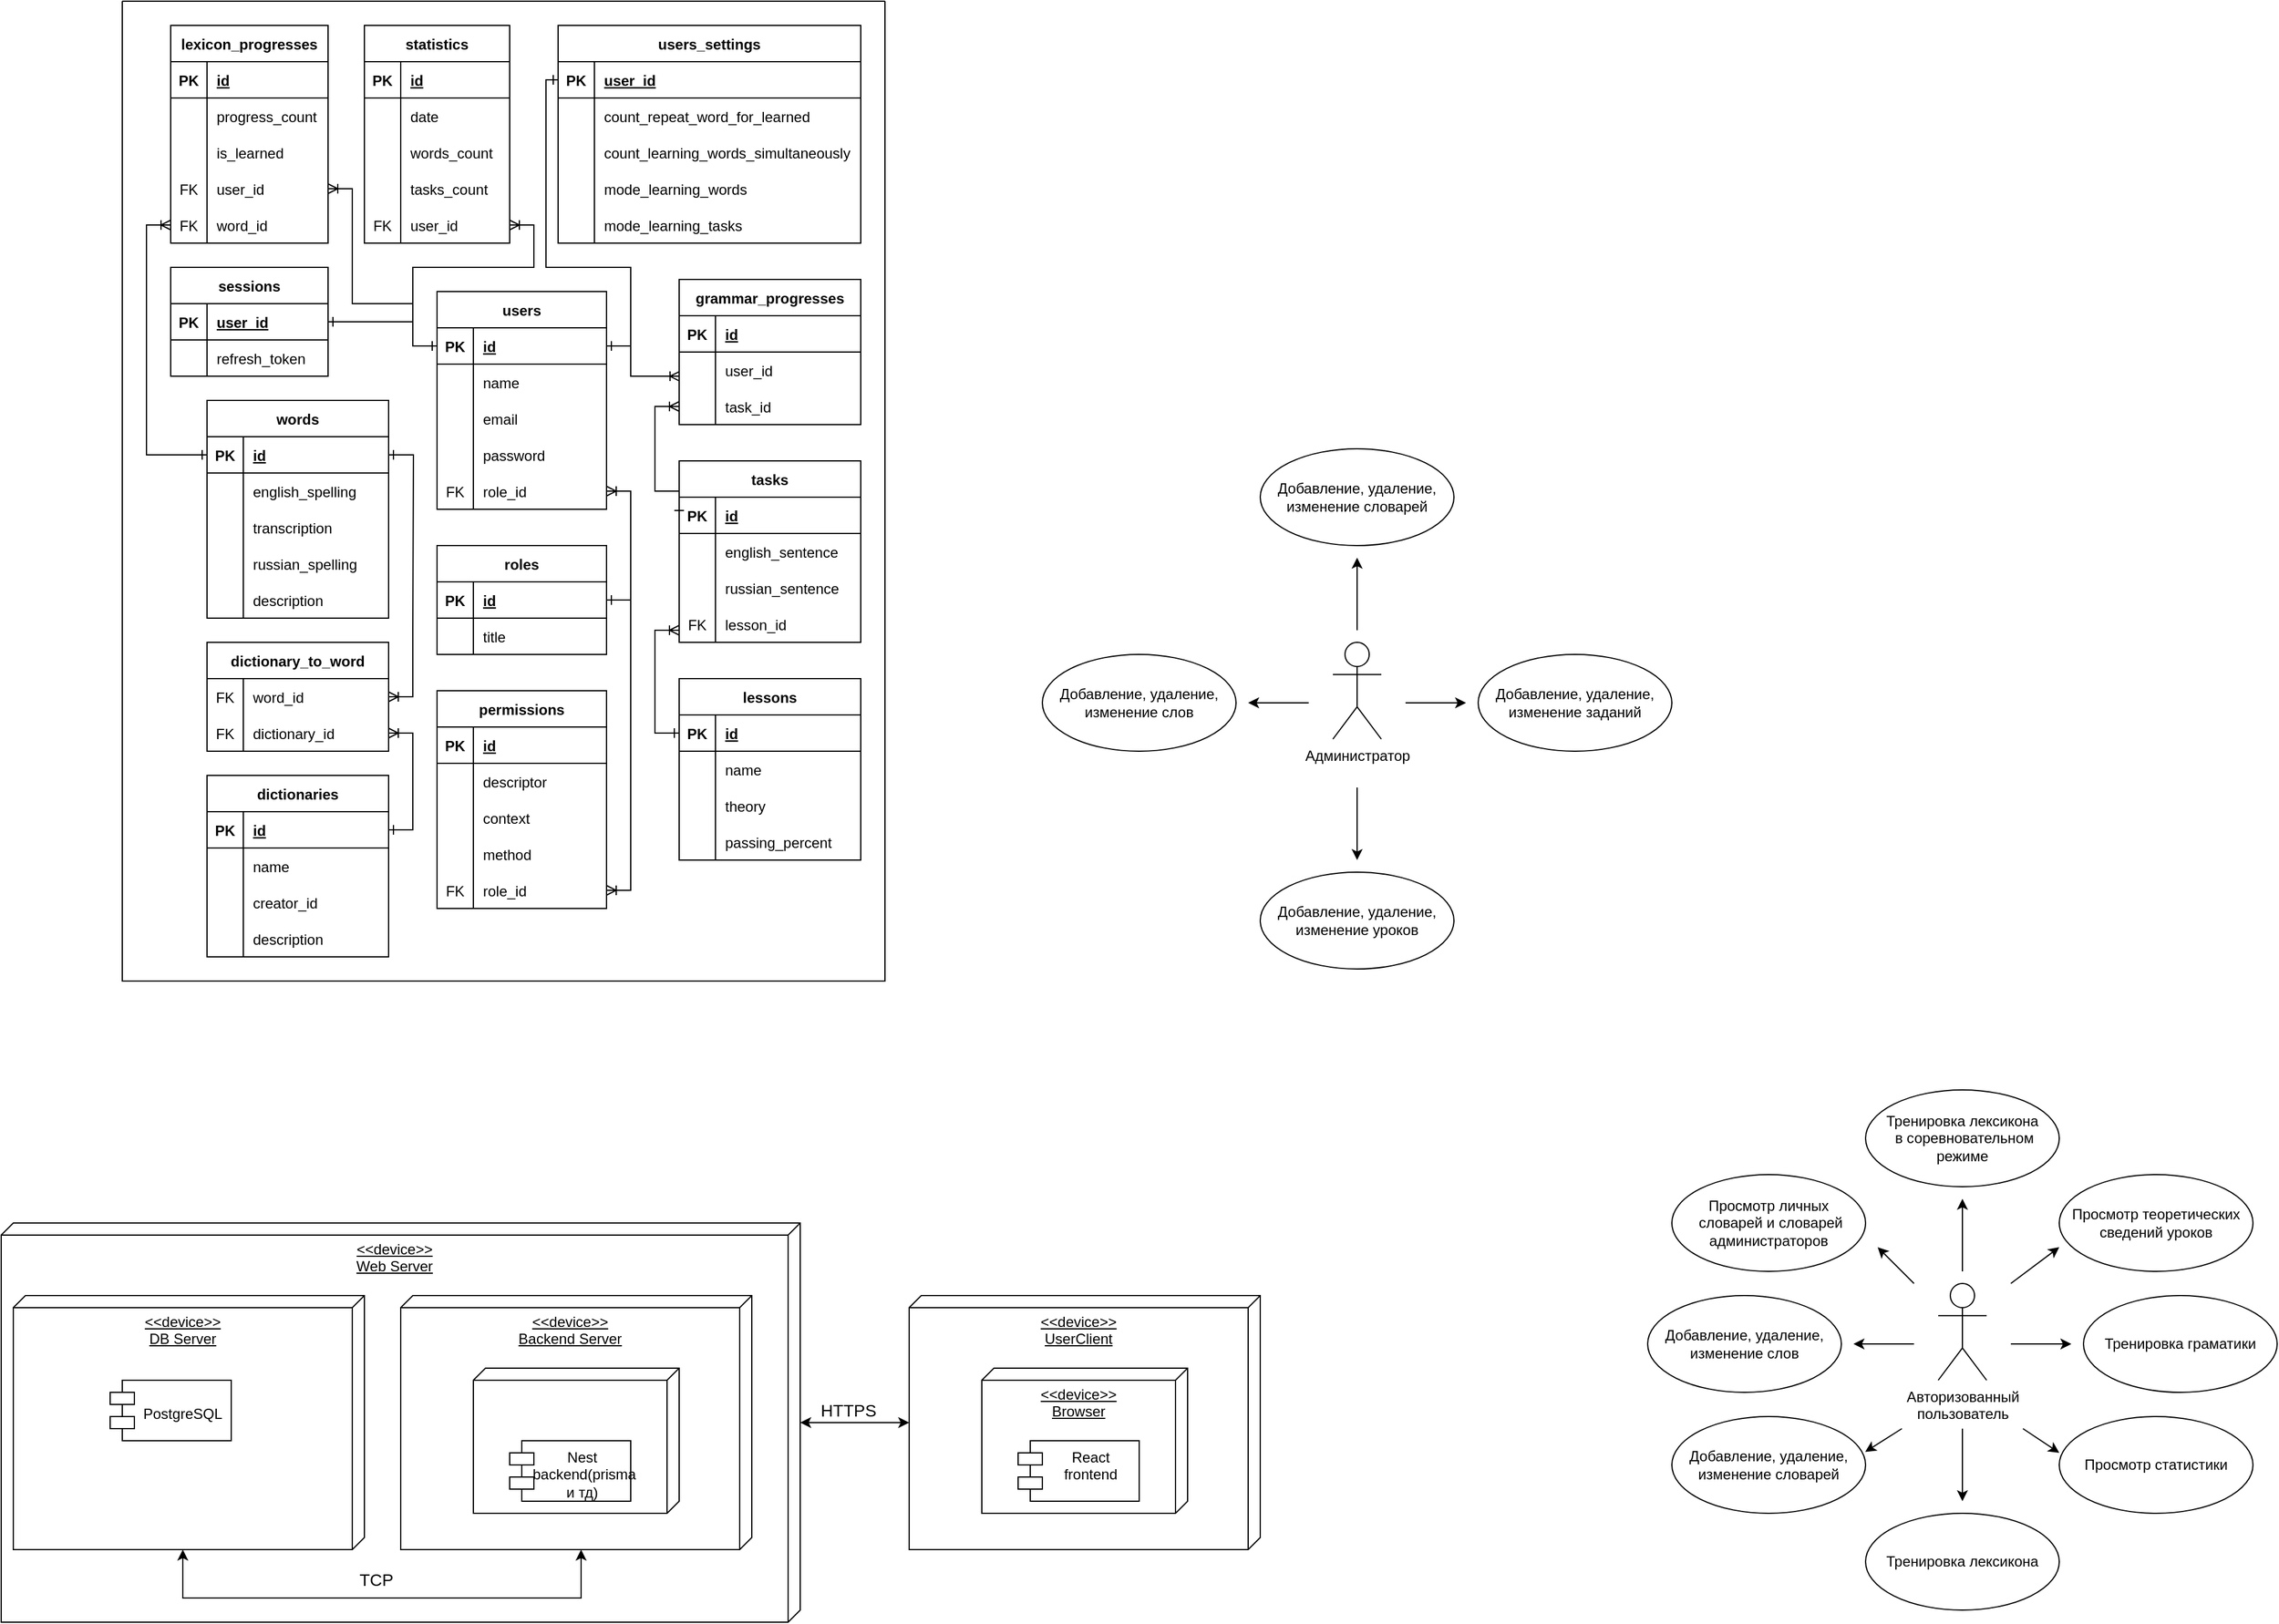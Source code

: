 <mxfile version="21.2.7" type="device">
  <diagram name="Страница 1" id="oHHP7vomcjUKfkxgzLy0">
    <mxGraphModel dx="2050" dy="1905" grid="1" gridSize="10" guides="1" tooltips="1" connect="1" arrows="1" fold="1" page="1" pageScale="1" pageWidth="827" pageHeight="1169" math="0" shadow="0">
      <root>
        <mxCell id="0" />
        <mxCell id="1" parent="0" />
        <mxCell id="bPWv2qch46h4kD-np5_B-1" value="Администратор" style="shape=umlActor;verticalLabelPosition=bottom;verticalAlign=top;html=1;outlineConnect=0;" parent="1" vertex="1">
          <mxGeometry x="400" y="240" width="40" height="80" as="geometry" />
        </mxCell>
        <mxCell id="bPWv2qch46h4kD-np5_B-2" value="Добавление, удаление, изменение слов" style="ellipse;whiteSpace=wrap;html=1;" parent="1" vertex="1">
          <mxGeometry x="160" y="250" width="160" height="80" as="geometry" />
        </mxCell>
        <mxCell id="bPWv2qch46h4kD-np5_B-3" value="Добавление, удаление, изменение уроков" style="ellipse;whiteSpace=wrap;html=1;" parent="1" vertex="1">
          <mxGeometry x="340" y="430" width="160" height="80" as="geometry" />
        </mxCell>
        <mxCell id="bPWv2qch46h4kD-np5_B-4" value="Добавление, удаление, изменение заданий" style="ellipse;whiteSpace=wrap;html=1;" parent="1" vertex="1">
          <mxGeometry x="520" y="250" width="160" height="80" as="geometry" />
        </mxCell>
        <mxCell id="bPWv2qch46h4kD-np5_B-5" value="Добавление, удаление, изменение словарей" style="ellipse;whiteSpace=wrap;html=1;" parent="1" vertex="1">
          <mxGeometry x="340" y="80" width="160" height="80" as="geometry" />
        </mxCell>
        <mxCell id="bPWv2qch46h4kD-np5_B-6" value="" style="endArrow=classic;html=1;rounded=0;" parent="1" edge="1">
          <mxGeometry width="50" height="50" relative="1" as="geometry">
            <mxPoint x="420" y="230" as="sourcePoint" />
            <mxPoint x="420" y="170" as="targetPoint" />
          </mxGeometry>
        </mxCell>
        <mxCell id="bPWv2qch46h4kD-np5_B-7" value="" style="endArrow=classic;html=1;rounded=0;" parent="1" edge="1">
          <mxGeometry width="50" height="50" relative="1" as="geometry">
            <mxPoint x="420" y="360" as="sourcePoint" />
            <mxPoint x="420" y="420" as="targetPoint" />
          </mxGeometry>
        </mxCell>
        <mxCell id="bPWv2qch46h4kD-np5_B-8" value="" style="endArrow=classic;html=1;rounded=0;" parent="1" edge="1">
          <mxGeometry width="50" height="50" relative="1" as="geometry">
            <mxPoint x="460" y="290" as="sourcePoint" />
            <mxPoint x="510" y="290" as="targetPoint" />
          </mxGeometry>
        </mxCell>
        <mxCell id="bPWv2qch46h4kD-np5_B-9" value="" style="endArrow=classic;html=1;rounded=0;" parent="1" edge="1">
          <mxGeometry width="50" height="50" relative="1" as="geometry">
            <mxPoint x="380" y="290" as="sourcePoint" />
            <mxPoint x="330" y="290" as="targetPoint" />
          </mxGeometry>
        </mxCell>
        <mxCell id="aLFJHYtiydJ6QaCHgic2-1" value="Авторизованный &lt;br&gt;пользователь" style="shape=umlActor;verticalLabelPosition=bottom;verticalAlign=top;html=1;outlineConnect=0;" vertex="1" parent="1">
          <mxGeometry x="900" y="770" width="40" height="80" as="geometry" />
        </mxCell>
        <mxCell id="aLFJHYtiydJ6QaCHgic2-2" value="Добавление, удаление, изменение словарей" style="ellipse;whiteSpace=wrap;html=1;" vertex="1" parent="1">
          <mxGeometry x="680" y="880" width="160" height="80" as="geometry" />
        </mxCell>
        <mxCell id="aLFJHYtiydJ6QaCHgic2-3" value="Добавление, удаление, изменение слов" style="ellipse;whiteSpace=wrap;html=1;" vertex="1" parent="1">
          <mxGeometry x="660" y="780" width="160" height="80" as="geometry" />
        </mxCell>
        <mxCell id="aLFJHYtiydJ6QaCHgic2-4" value="Просмотр личных&lt;br&gt;&amp;nbsp;словарей и словарей администраторов" style="ellipse;whiteSpace=wrap;html=1;" vertex="1" parent="1">
          <mxGeometry x="680" y="680" width="160" height="80" as="geometry" />
        </mxCell>
        <mxCell id="aLFJHYtiydJ6QaCHgic2-5" value="Тренировка лексикона" style="ellipse;whiteSpace=wrap;html=1;" vertex="1" parent="1">
          <mxGeometry x="840" y="960" width="160" height="80" as="geometry" />
        </mxCell>
        <mxCell id="aLFJHYtiydJ6QaCHgic2-6" value="Тренировка граматики" style="ellipse;whiteSpace=wrap;html=1;" vertex="1" parent="1">
          <mxGeometry x="1020" y="780" width="160" height="80" as="geometry" />
        </mxCell>
        <mxCell id="aLFJHYtiydJ6QaCHgic2-7" value="Просмотр статистики" style="ellipse;whiteSpace=wrap;html=1;" vertex="1" parent="1">
          <mxGeometry x="1000" y="880" width="160" height="80" as="geometry" />
        </mxCell>
        <mxCell id="aLFJHYtiydJ6QaCHgic2-8" value="Просмотр теоретических сведений уроков" style="ellipse;whiteSpace=wrap;html=1;" vertex="1" parent="1">
          <mxGeometry x="1000" y="680" width="160" height="80" as="geometry" />
        </mxCell>
        <mxCell id="aLFJHYtiydJ6QaCHgic2-9" value="Тренировка лексикона&lt;br&gt;&amp;nbsp;в соревновательном режиме" style="ellipse;whiteSpace=wrap;html=1;" vertex="1" parent="1">
          <mxGeometry x="840" y="610" width="160" height="80" as="geometry" />
        </mxCell>
        <mxCell id="aLFJHYtiydJ6QaCHgic2-10" value="" style="endArrow=classic;html=1;rounded=0;" edge="1" parent="1">
          <mxGeometry width="50" height="50" relative="1" as="geometry">
            <mxPoint x="920" y="760" as="sourcePoint" />
            <mxPoint x="920" y="700" as="targetPoint" />
          </mxGeometry>
        </mxCell>
        <mxCell id="aLFJHYtiydJ6QaCHgic2-11" value="" style="endArrow=classic;html=1;rounded=0;" edge="1" parent="1">
          <mxGeometry width="50" height="50" relative="1" as="geometry">
            <mxPoint x="920" y="890" as="sourcePoint" />
            <mxPoint x="920" y="950" as="targetPoint" />
          </mxGeometry>
        </mxCell>
        <mxCell id="aLFJHYtiydJ6QaCHgic2-12" value="" style="endArrow=classic;html=1;rounded=0;" edge="1" parent="1">
          <mxGeometry width="50" height="50" relative="1" as="geometry">
            <mxPoint x="960" y="770" as="sourcePoint" />
            <mxPoint x="1000" y="740" as="targetPoint" />
          </mxGeometry>
        </mxCell>
        <mxCell id="aLFJHYtiydJ6QaCHgic2-13" value="" style="endArrow=classic;html=1;rounded=0;" edge="1" parent="1">
          <mxGeometry width="50" height="50" relative="1" as="geometry">
            <mxPoint x="960" y="820" as="sourcePoint" />
            <mxPoint x="1010" y="820" as="targetPoint" />
          </mxGeometry>
        </mxCell>
        <mxCell id="aLFJHYtiydJ6QaCHgic2-14" value="" style="endArrow=classic;html=1;rounded=0;" edge="1" parent="1">
          <mxGeometry width="50" height="50" relative="1" as="geometry">
            <mxPoint x="970" y="890" as="sourcePoint" />
            <mxPoint x="1000" y="910" as="targetPoint" />
          </mxGeometry>
        </mxCell>
        <mxCell id="aLFJHYtiydJ6QaCHgic2-15" value="" style="endArrow=classic;html=1;rounded=0;entryX=0.998;entryY=0.365;entryDx=0;entryDy=0;entryPerimeter=0;" edge="1" parent="1" target="aLFJHYtiydJ6QaCHgic2-2">
          <mxGeometry width="50" height="50" relative="1" as="geometry">
            <mxPoint x="870" y="890" as="sourcePoint" />
            <mxPoint x="1010" y="920" as="targetPoint" />
          </mxGeometry>
        </mxCell>
        <mxCell id="aLFJHYtiydJ6QaCHgic2-16" value="" style="endArrow=classic;html=1;rounded=0;" edge="1" parent="1">
          <mxGeometry width="50" height="50" relative="1" as="geometry">
            <mxPoint x="880" y="820" as="sourcePoint" />
            <mxPoint x="830" y="820" as="targetPoint" />
          </mxGeometry>
        </mxCell>
        <mxCell id="aLFJHYtiydJ6QaCHgic2-17" value="" style="endArrow=classic;html=1;rounded=0;" edge="1" parent="1">
          <mxGeometry width="50" height="50" relative="1" as="geometry">
            <mxPoint x="880" y="770" as="sourcePoint" />
            <mxPoint x="850" y="740" as="targetPoint" />
          </mxGeometry>
        </mxCell>
        <mxCell id="aLFJHYtiydJ6QaCHgic2-18" value="&amp;lt;&amp;lt;device&amp;gt;&amp;gt;&lt;br&gt;UserClient" style="verticalAlign=top;align=center;spacingTop=8;spacingLeft=2;spacingRight=12;shape=cube;size=10;direction=south;fontStyle=4;html=1;whiteSpace=wrap;" vertex="1" parent="1">
          <mxGeometry x="50" y="780" width="290" height="210" as="geometry" />
        </mxCell>
        <mxCell id="aLFJHYtiydJ6QaCHgic2-19" value="&amp;lt;&amp;lt;device&amp;gt;&amp;gt;&lt;br&gt;Browser" style="verticalAlign=top;align=center;spacingTop=8;spacingLeft=2;spacingRight=12;shape=cube;size=10;direction=south;fontStyle=4;html=1;whiteSpace=wrap;" vertex="1" parent="1">
          <mxGeometry x="110" y="840" width="170" height="120" as="geometry" />
        </mxCell>
        <mxCell id="aLFJHYtiydJ6QaCHgic2-20" value="React frontend" style="shape=module;align=left;spacingLeft=20;align=center;verticalAlign=top;whiteSpace=wrap;html=1;" vertex="1" parent="1">
          <mxGeometry x="140" y="900" width="100" height="50" as="geometry" />
        </mxCell>
        <mxCell id="aLFJHYtiydJ6QaCHgic2-21" value="&amp;lt;&amp;lt;device&amp;gt;&amp;gt;&lt;br&gt;Web Server" style="verticalAlign=top;align=center;spacingTop=8;spacingLeft=2;spacingRight=12;shape=cube;size=10;direction=south;fontStyle=4;html=1;whiteSpace=wrap;" vertex="1" parent="1">
          <mxGeometry x="-700" y="720" width="660" height="330" as="geometry" />
        </mxCell>
        <mxCell id="aLFJHYtiydJ6QaCHgic2-22" value="&amp;lt;&amp;lt;device&amp;gt;&amp;gt;&lt;br&gt;DB Server" style="verticalAlign=top;align=center;spacingTop=8;spacingLeft=2;spacingRight=12;shape=cube;size=10;direction=south;fontStyle=4;html=1;whiteSpace=wrap;" vertex="1" parent="1">
          <mxGeometry x="-690" y="780" width="290" height="210" as="geometry" />
        </mxCell>
        <mxCell id="aLFJHYtiydJ6QaCHgic2-23" value="&amp;lt;&amp;lt;device&amp;gt;&amp;gt;&lt;br&gt;Backend Server" style="verticalAlign=top;align=center;spacingTop=8;spacingLeft=2;spacingRight=12;shape=cube;size=10;direction=south;fontStyle=4;html=1;whiteSpace=wrap;" vertex="1" parent="1">
          <mxGeometry x="-370" y="780" width="290" height="210" as="geometry" />
        </mxCell>
        <mxCell id="aLFJHYtiydJ6QaCHgic2-24" value="" style="verticalAlign=top;align=center;spacingTop=8;spacingLeft=2;spacingRight=12;shape=cube;size=10;direction=south;fontStyle=4;html=1;whiteSpace=wrap;" vertex="1" parent="1">
          <mxGeometry x="-310" y="840" width="170" height="120" as="geometry" />
        </mxCell>
        <mxCell id="aLFJHYtiydJ6QaCHgic2-25" value="Nest&lt;br&gt;&amp;nbsp;backend(prisma и тд)" style="shape=module;align=left;spacingLeft=20;align=center;verticalAlign=top;whiteSpace=wrap;html=1;" vertex="1" parent="1">
          <mxGeometry x="-280" y="900" width="100" height="50" as="geometry" />
        </mxCell>
        <mxCell id="aLFJHYtiydJ6QaCHgic2-27" value="&lt;br&gt;PostgreSQL" style="shape=module;align=left;spacingLeft=20;align=center;verticalAlign=top;whiteSpace=wrap;html=1;" vertex="1" parent="1">
          <mxGeometry x="-610" y="850" width="100" height="50" as="geometry" />
        </mxCell>
        <mxCell id="aLFJHYtiydJ6QaCHgic2-28" value="" style="endArrow=classic;startArrow=classic;html=1;rounded=0;edgeStyle=orthogonalEdgeStyle;exitX=0;exitY=0;exitDx=210;exitDy=150;exitPerimeter=0;" edge="1" parent="1" source="aLFJHYtiydJ6QaCHgic2-22" target="aLFJHYtiydJ6QaCHgic2-23">
          <mxGeometry width="50" height="50" relative="1" as="geometry">
            <mxPoint x="-550" y="1000" as="sourcePoint" />
            <mxPoint x="-230" y="1090" as="targetPoint" />
            <Array as="points">
              <mxPoint x="-550" y="1030" />
              <mxPoint x="-221" y="1030" />
            </Array>
          </mxGeometry>
        </mxCell>
        <mxCell id="aLFJHYtiydJ6QaCHgic2-29" value="&lt;font style=&quot;font-size: 14px;&quot;&gt;TCP&lt;/font&gt;" style="text;html=1;strokeColor=none;fillColor=none;align=center;verticalAlign=middle;whiteSpace=wrap;rounded=0;" vertex="1" parent="1">
          <mxGeometry x="-420" y="1000" width="60" height="30" as="geometry" />
        </mxCell>
        <mxCell id="aLFJHYtiydJ6QaCHgic2-30" value="" style="endArrow=classic;startArrow=classic;html=1;rounded=0;edgeStyle=orthogonalEdgeStyle;" edge="1" parent="1" source="aLFJHYtiydJ6QaCHgic2-21" target="aLFJHYtiydJ6QaCHgic2-18">
          <mxGeometry width="50" height="50" relative="1" as="geometry">
            <mxPoint x="-10" y="870" as="sourcePoint" />
            <mxPoint x="-211" y="1000" as="targetPoint" />
            <Array as="points" />
          </mxGeometry>
        </mxCell>
        <mxCell id="aLFJHYtiydJ6QaCHgic2-31" value="&lt;font style=&quot;font-size: 14px;&quot;&gt;HTTPS&lt;/font&gt;" style="text;html=1;strokeColor=none;fillColor=none;align=center;verticalAlign=middle;whiteSpace=wrap;rounded=0;" vertex="1" parent="1">
          <mxGeometry x="-30" y="860" width="60" height="30" as="geometry" />
        </mxCell>
        <mxCell id="aLFJHYtiydJ6QaCHgic2-219" value="users" style="shape=table;startSize=30;container=1;collapsible=1;childLayout=tableLayout;fixedRows=1;rowLines=0;fontStyle=1;align=center;resizeLast=1;" vertex="1" parent="1">
          <mxGeometry x="-340" y="-50" width="140" height="180" as="geometry" />
        </mxCell>
        <mxCell id="aLFJHYtiydJ6QaCHgic2-220" value="" style="shape=partialRectangle;collapsible=0;dropTarget=0;pointerEvents=0;fillColor=none;points=[[0,0.5],[1,0.5]];portConstraint=eastwest;top=0;left=0;right=0;bottom=1;" vertex="1" parent="aLFJHYtiydJ6QaCHgic2-219">
          <mxGeometry y="30" width="140" height="30" as="geometry" />
        </mxCell>
        <mxCell id="aLFJHYtiydJ6QaCHgic2-221" value="PK" style="shape=partialRectangle;overflow=hidden;connectable=0;fillColor=none;top=0;left=0;bottom=0;right=0;fontStyle=1;" vertex="1" parent="aLFJHYtiydJ6QaCHgic2-220">
          <mxGeometry width="30" height="30" as="geometry">
            <mxRectangle width="30" height="30" as="alternateBounds" />
          </mxGeometry>
        </mxCell>
        <mxCell id="aLFJHYtiydJ6QaCHgic2-222" value="id" style="shape=partialRectangle;overflow=hidden;connectable=0;fillColor=none;top=0;left=0;bottom=0;right=0;align=left;spacingLeft=6;fontStyle=5;" vertex="1" parent="aLFJHYtiydJ6QaCHgic2-220">
          <mxGeometry x="30" width="110" height="30" as="geometry">
            <mxRectangle width="110" height="30" as="alternateBounds" />
          </mxGeometry>
        </mxCell>
        <mxCell id="aLFJHYtiydJ6QaCHgic2-223" value="" style="shape=partialRectangle;collapsible=0;dropTarget=0;pointerEvents=0;fillColor=none;points=[[0,0.5],[1,0.5]];portConstraint=eastwest;top=0;left=0;right=0;bottom=0;" vertex="1" parent="aLFJHYtiydJ6QaCHgic2-219">
          <mxGeometry y="60" width="140" height="30" as="geometry" />
        </mxCell>
        <mxCell id="aLFJHYtiydJ6QaCHgic2-224" value="" style="shape=partialRectangle;overflow=hidden;connectable=0;fillColor=none;top=0;left=0;bottom=0;right=0;" vertex="1" parent="aLFJHYtiydJ6QaCHgic2-223">
          <mxGeometry width="30" height="30" as="geometry">
            <mxRectangle width="30" height="30" as="alternateBounds" />
          </mxGeometry>
        </mxCell>
        <mxCell id="aLFJHYtiydJ6QaCHgic2-225" value="name" style="shape=partialRectangle;overflow=hidden;connectable=0;fillColor=none;top=0;left=0;bottom=0;right=0;align=left;spacingLeft=6;" vertex="1" parent="aLFJHYtiydJ6QaCHgic2-223">
          <mxGeometry x="30" width="110" height="30" as="geometry">
            <mxRectangle width="110" height="30" as="alternateBounds" />
          </mxGeometry>
        </mxCell>
        <mxCell id="aLFJHYtiydJ6QaCHgic2-226" value="" style="shape=partialRectangle;collapsible=0;dropTarget=0;pointerEvents=0;fillColor=none;points=[[0,0.5],[1,0.5]];portConstraint=eastwest;top=0;left=0;right=0;bottom=0;" vertex="1" parent="aLFJHYtiydJ6QaCHgic2-219">
          <mxGeometry y="90" width="140" height="30" as="geometry" />
        </mxCell>
        <mxCell id="aLFJHYtiydJ6QaCHgic2-227" value="" style="shape=partialRectangle;overflow=hidden;connectable=0;fillColor=none;top=0;left=0;bottom=0;right=0;" vertex="1" parent="aLFJHYtiydJ6QaCHgic2-226">
          <mxGeometry width="30" height="30" as="geometry">
            <mxRectangle width="30" height="30" as="alternateBounds" />
          </mxGeometry>
        </mxCell>
        <mxCell id="aLFJHYtiydJ6QaCHgic2-228" value="email" style="shape=partialRectangle;overflow=hidden;connectable=0;fillColor=none;top=0;left=0;bottom=0;right=0;align=left;spacingLeft=6;" vertex="1" parent="aLFJHYtiydJ6QaCHgic2-226">
          <mxGeometry x="30" width="110" height="30" as="geometry">
            <mxRectangle width="110" height="30" as="alternateBounds" />
          </mxGeometry>
        </mxCell>
        <mxCell id="aLFJHYtiydJ6QaCHgic2-229" value="" style="shape=partialRectangle;collapsible=0;dropTarget=0;pointerEvents=0;fillColor=none;points=[[0,0.5],[1,0.5]];portConstraint=eastwest;top=0;left=0;right=0;bottom=0;" vertex="1" parent="aLFJHYtiydJ6QaCHgic2-219">
          <mxGeometry y="120" width="140" height="30" as="geometry" />
        </mxCell>
        <mxCell id="aLFJHYtiydJ6QaCHgic2-230" value="" style="shape=partialRectangle;overflow=hidden;connectable=0;fillColor=none;top=0;left=0;bottom=0;right=0;" vertex="1" parent="aLFJHYtiydJ6QaCHgic2-229">
          <mxGeometry width="30" height="30" as="geometry">
            <mxRectangle width="30" height="30" as="alternateBounds" />
          </mxGeometry>
        </mxCell>
        <mxCell id="aLFJHYtiydJ6QaCHgic2-231" value="password" style="shape=partialRectangle;overflow=hidden;connectable=0;fillColor=none;top=0;left=0;bottom=0;right=0;align=left;spacingLeft=6;" vertex="1" parent="aLFJHYtiydJ6QaCHgic2-229">
          <mxGeometry x="30" width="110" height="30" as="geometry">
            <mxRectangle width="110" height="30" as="alternateBounds" />
          </mxGeometry>
        </mxCell>
        <mxCell id="aLFJHYtiydJ6QaCHgic2-232" value="" style="shape=partialRectangle;collapsible=0;dropTarget=0;pointerEvents=0;fillColor=none;points=[[0,0.5],[1,0.5]];portConstraint=eastwest;top=0;left=0;right=0;bottom=0;" vertex="1" parent="aLFJHYtiydJ6QaCHgic2-219">
          <mxGeometry y="150" width="140" height="30" as="geometry" />
        </mxCell>
        <mxCell id="aLFJHYtiydJ6QaCHgic2-233" value="FK" style="shape=partialRectangle;overflow=hidden;connectable=0;fillColor=none;top=0;left=0;bottom=0;right=0;" vertex="1" parent="aLFJHYtiydJ6QaCHgic2-232">
          <mxGeometry width="30" height="30" as="geometry">
            <mxRectangle width="30" height="30" as="alternateBounds" />
          </mxGeometry>
        </mxCell>
        <mxCell id="aLFJHYtiydJ6QaCHgic2-234" value="role_id" style="shape=partialRectangle;overflow=hidden;connectable=0;fillColor=none;top=0;left=0;bottom=0;right=0;align=left;spacingLeft=6;" vertex="1" parent="aLFJHYtiydJ6QaCHgic2-232">
          <mxGeometry x="30" width="110" height="30" as="geometry">
            <mxRectangle width="110" height="30" as="alternateBounds" />
          </mxGeometry>
        </mxCell>
        <mxCell id="aLFJHYtiydJ6QaCHgic2-235" value="users_settings" style="shape=table;startSize=30;container=1;collapsible=1;childLayout=tableLayout;fixedRows=1;rowLines=0;fontStyle=1;align=center;resizeLast=1;" vertex="1" parent="1">
          <mxGeometry x="-240" y="-270" width="250" height="180" as="geometry" />
        </mxCell>
        <mxCell id="aLFJHYtiydJ6QaCHgic2-236" value="" style="shape=partialRectangle;collapsible=0;dropTarget=0;pointerEvents=0;fillColor=none;points=[[0,0.5],[1,0.5]];portConstraint=eastwest;top=0;left=0;right=0;bottom=1;" vertex="1" parent="aLFJHYtiydJ6QaCHgic2-235">
          <mxGeometry y="30" width="250" height="30" as="geometry" />
        </mxCell>
        <mxCell id="aLFJHYtiydJ6QaCHgic2-237" value="PK" style="shape=partialRectangle;overflow=hidden;connectable=0;fillColor=none;top=0;left=0;bottom=0;right=0;fontStyle=1;" vertex="1" parent="aLFJHYtiydJ6QaCHgic2-236">
          <mxGeometry width="30" height="30" as="geometry">
            <mxRectangle width="30" height="30" as="alternateBounds" />
          </mxGeometry>
        </mxCell>
        <mxCell id="aLFJHYtiydJ6QaCHgic2-238" value="user_id" style="shape=partialRectangle;overflow=hidden;connectable=0;fillColor=none;top=0;left=0;bottom=0;right=0;align=left;spacingLeft=6;fontStyle=5;" vertex="1" parent="aLFJHYtiydJ6QaCHgic2-236">
          <mxGeometry x="30" width="220" height="30" as="geometry">
            <mxRectangle width="220" height="30" as="alternateBounds" />
          </mxGeometry>
        </mxCell>
        <mxCell id="aLFJHYtiydJ6QaCHgic2-239" value="" style="shape=partialRectangle;collapsible=0;dropTarget=0;pointerEvents=0;fillColor=none;points=[[0,0.5],[1,0.5]];portConstraint=eastwest;top=0;left=0;right=0;bottom=0;" vertex="1" parent="aLFJHYtiydJ6QaCHgic2-235">
          <mxGeometry y="60" width="250" height="30" as="geometry" />
        </mxCell>
        <mxCell id="aLFJHYtiydJ6QaCHgic2-240" value="" style="shape=partialRectangle;overflow=hidden;connectable=0;fillColor=none;top=0;left=0;bottom=0;right=0;" vertex="1" parent="aLFJHYtiydJ6QaCHgic2-239">
          <mxGeometry width="30" height="30" as="geometry">
            <mxRectangle width="30" height="30" as="alternateBounds" />
          </mxGeometry>
        </mxCell>
        <mxCell id="aLFJHYtiydJ6QaCHgic2-241" value="count_repeat_word_for_learned" style="shape=partialRectangle;overflow=hidden;connectable=0;fillColor=none;top=0;left=0;bottom=0;right=0;align=left;spacingLeft=6;" vertex="1" parent="aLFJHYtiydJ6QaCHgic2-239">
          <mxGeometry x="30" width="220" height="30" as="geometry">
            <mxRectangle width="220" height="30" as="alternateBounds" />
          </mxGeometry>
        </mxCell>
        <mxCell id="aLFJHYtiydJ6QaCHgic2-242" value="" style="shape=partialRectangle;collapsible=0;dropTarget=0;pointerEvents=0;fillColor=none;points=[[0,0.5],[1,0.5]];portConstraint=eastwest;top=0;left=0;right=0;bottom=0;" vertex="1" parent="aLFJHYtiydJ6QaCHgic2-235">
          <mxGeometry y="90" width="250" height="30" as="geometry" />
        </mxCell>
        <mxCell id="aLFJHYtiydJ6QaCHgic2-243" value="" style="shape=partialRectangle;overflow=hidden;connectable=0;fillColor=none;top=0;left=0;bottom=0;right=0;" vertex="1" parent="aLFJHYtiydJ6QaCHgic2-242">
          <mxGeometry width="30" height="30" as="geometry">
            <mxRectangle width="30" height="30" as="alternateBounds" />
          </mxGeometry>
        </mxCell>
        <mxCell id="aLFJHYtiydJ6QaCHgic2-244" value="count_learning_words_simultaneously" style="shape=partialRectangle;overflow=hidden;connectable=0;fillColor=none;top=0;left=0;bottom=0;right=0;align=left;spacingLeft=6;" vertex="1" parent="aLFJHYtiydJ6QaCHgic2-242">
          <mxGeometry x="30" width="220" height="30" as="geometry">
            <mxRectangle width="220" height="30" as="alternateBounds" />
          </mxGeometry>
        </mxCell>
        <mxCell id="aLFJHYtiydJ6QaCHgic2-245" value="" style="shape=partialRectangle;collapsible=0;dropTarget=0;pointerEvents=0;fillColor=none;points=[[0,0.5],[1,0.5]];portConstraint=eastwest;top=0;left=0;right=0;bottom=0;" vertex="1" parent="aLFJHYtiydJ6QaCHgic2-235">
          <mxGeometry y="120" width="250" height="30" as="geometry" />
        </mxCell>
        <mxCell id="aLFJHYtiydJ6QaCHgic2-246" value="" style="shape=partialRectangle;overflow=hidden;connectable=0;fillColor=none;top=0;left=0;bottom=0;right=0;" vertex="1" parent="aLFJHYtiydJ6QaCHgic2-245">
          <mxGeometry width="30" height="30" as="geometry">
            <mxRectangle width="30" height="30" as="alternateBounds" />
          </mxGeometry>
        </mxCell>
        <mxCell id="aLFJHYtiydJ6QaCHgic2-247" value="mode_learning_words" style="shape=partialRectangle;overflow=hidden;connectable=0;fillColor=none;top=0;left=0;bottom=0;right=0;align=left;spacingLeft=6;" vertex="1" parent="aLFJHYtiydJ6QaCHgic2-245">
          <mxGeometry x="30" width="220" height="30" as="geometry">
            <mxRectangle width="220" height="30" as="alternateBounds" />
          </mxGeometry>
        </mxCell>
        <mxCell id="aLFJHYtiydJ6QaCHgic2-248" value="" style="shape=partialRectangle;collapsible=0;dropTarget=0;pointerEvents=0;fillColor=none;points=[[0,0.5],[1,0.5]];portConstraint=eastwest;top=0;left=0;right=0;bottom=0;" vertex="1" parent="aLFJHYtiydJ6QaCHgic2-235">
          <mxGeometry y="150" width="250" height="30" as="geometry" />
        </mxCell>
        <mxCell id="aLFJHYtiydJ6QaCHgic2-249" value="" style="shape=partialRectangle;overflow=hidden;connectable=0;fillColor=none;top=0;left=0;bottom=0;right=0;" vertex="1" parent="aLFJHYtiydJ6QaCHgic2-248">
          <mxGeometry width="30" height="30" as="geometry">
            <mxRectangle width="30" height="30" as="alternateBounds" />
          </mxGeometry>
        </mxCell>
        <mxCell id="aLFJHYtiydJ6QaCHgic2-250" value="mode_learning_tasks" style="shape=partialRectangle;overflow=hidden;connectable=0;fillColor=none;top=0;left=0;bottom=0;right=0;align=left;spacingLeft=6;" vertex="1" parent="aLFJHYtiydJ6QaCHgic2-248">
          <mxGeometry x="30" width="220" height="30" as="geometry">
            <mxRectangle width="220" height="30" as="alternateBounds" />
          </mxGeometry>
        </mxCell>
        <mxCell id="aLFJHYtiydJ6QaCHgic2-251" value="" style="edgeStyle=elbowEdgeStyle;fontSize=12;html=1;endArrow=ERoneToMany;rounded=0;entryX=1;entryY=0.5;entryDx=0;entryDy=0;" edge="1" parent="1" target="aLFJHYtiydJ6QaCHgic2-323">
          <mxGeometry width="100" height="100" relative="1" as="geometry">
            <mxPoint x="-360" y="360" as="sourcePoint" />
            <mxPoint x="-560" y="370" as="targetPoint" />
            <Array as="points">
              <mxPoint x="-360" y="410" />
              <mxPoint x="-550" y="445" />
            </Array>
          </mxGeometry>
        </mxCell>
        <mxCell id="aLFJHYtiydJ6QaCHgic2-252" value="" style="edgeStyle=elbowEdgeStyle;fontSize=12;html=1;endArrow=ERoneToMany;rounded=0;entryX=1;entryY=0.5;entryDx=0;entryDy=0;" edge="1" parent="1" target="aLFJHYtiydJ6QaCHgic2-320">
          <mxGeometry width="100" height="100" relative="1" as="geometry">
            <mxPoint x="-360" y="230" as="sourcePoint" />
            <mxPoint x="-590" y="210" as="targetPoint" />
            <Array as="points">
              <mxPoint x="-360" y="250" />
              <mxPoint x="-610" y="280" />
            </Array>
          </mxGeometry>
        </mxCell>
        <mxCell id="aLFJHYtiydJ6QaCHgic2-253" value="" style="edgeStyle=elbowEdgeStyle;fontSize=12;html=1;endArrow=ERoneToMany;rounded=0;entryX=0;entryY=0.5;entryDx=0;entryDy=0;" edge="1" parent="1" target="aLFJHYtiydJ6QaCHgic2-300">
          <mxGeometry width="100" height="100" relative="1" as="geometry">
            <mxPoint x="-580" y="-30" as="sourcePoint" />
            <mxPoint x="-620" y="-70" as="targetPoint" />
            <Array as="points">
              <mxPoint x="-580" y="-60" />
              <mxPoint x="-570" y="-60" />
              <mxPoint x="-580" y="-30" />
              <mxPoint x="-580" y="-40" />
              <mxPoint x="-640" y="-35" />
              <mxPoint x="-640" />
            </Array>
          </mxGeometry>
        </mxCell>
        <mxCell id="aLFJHYtiydJ6QaCHgic2-254" value="" style="edgeStyle=elbowEdgeStyle;fontSize=12;html=1;endArrow=ERoneToMany;rounded=0;" edge="1" parent="1" target="aLFJHYtiydJ6QaCHgic2-360">
          <mxGeometry width="100" height="100" relative="1" as="geometry">
            <mxPoint x="-160" y="250" as="sourcePoint" />
            <mxPoint x="-160" y="200" as="targetPoint" />
            <Array as="points">
              <mxPoint x="-160" y="230" />
              <mxPoint x="-180" y="265" />
            </Array>
          </mxGeometry>
        </mxCell>
        <mxCell id="aLFJHYtiydJ6QaCHgic2-255" value="" style="edgeStyle=elbowEdgeStyle;fontSize=12;html=1;endArrow=ERoneToMany;rounded=0;entryX=0;entryY=0.5;entryDx=0;entryDy=0;" edge="1" parent="1" target="aLFJHYtiydJ6QaCHgic2-347">
          <mxGeometry width="100" height="100" relative="1" as="geometry">
            <mxPoint x="-160" y="80" as="sourcePoint" />
            <mxPoint x="-160" y="30" as="targetPoint" />
            <Array as="points">
              <mxPoint x="-160" y="60" />
              <mxPoint x="-180" y="90" />
            </Array>
          </mxGeometry>
        </mxCell>
        <mxCell id="aLFJHYtiydJ6QaCHgic2-256" value="" style="edgeStyle=elbowEdgeStyle;fontSize=12;html=1;endArrow=ERoneToMany;rounded=0;entryX=0.003;entryY=0.667;entryDx=0;entryDy=0;entryPerimeter=0;" edge="1" parent="1" target="aLFJHYtiydJ6QaCHgic2-344">
          <mxGeometry width="100" height="100" relative="1" as="geometry">
            <mxPoint x="-180" y="-10" as="sourcePoint" />
            <mxPoint x="-160" y="10" as="targetPoint" />
            <Array as="points">
              <mxPoint x="-180" y="-30" />
              <mxPoint x="-180" y="-30" />
              <mxPoint x="-180" y="-20" />
              <mxPoint x="-180" y="-55" />
            </Array>
          </mxGeometry>
        </mxCell>
        <mxCell id="aLFJHYtiydJ6QaCHgic2-257" value="" style="edgeStyle=orthogonalEdgeStyle;fontSize=12;html=1;endArrow=ERoneToMany;rounded=0;entryX=1;entryY=0.5;entryDx=0;entryDy=0;" edge="1" parent="1" target="aLFJHYtiydJ6QaCHgic2-297">
          <mxGeometry width="100" height="100" relative="1" as="geometry">
            <mxPoint x="-360" y="-40" as="sourcePoint" />
            <mxPoint x="-370" y="-60" as="targetPoint" />
            <Array as="points">
              <mxPoint x="-360" y="-40" />
              <mxPoint x="-410" y="-40" />
              <mxPoint x="-410" y="-135" />
            </Array>
          </mxGeometry>
        </mxCell>
        <mxCell id="aLFJHYtiydJ6QaCHgic2-258" value="" style="edgeStyle=orthogonalEdgeStyle;fontSize=12;html=1;endArrow=ERoneToMany;rounded=0;entryX=1;entryY=0.5;entryDx=0;entryDy=0;" edge="1" parent="1" target="aLFJHYtiydJ6QaCHgic2-398">
          <mxGeometry width="100" height="100" relative="1" as="geometry">
            <mxPoint x="-360" y="-20" as="sourcePoint" />
            <mxPoint x="-410" y="-95" as="targetPoint" />
            <Array as="points">
              <mxPoint x="-360" y="-70" />
              <mxPoint x="-260" y="-70" />
              <mxPoint x="-260" y="-105" />
            </Array>
          </mxGeometry>
        </mxCell>
        <mxCell id="aLFJHYtiydJ6QaCHgic2-259" value="" style="swimlane;startSize=0;" vertex="1" parent="1">
          <mxGeometry x="-600" y="-290" width="630" height="810" as="geometry" />
        </mxCell>
        <mxCell id="aLFJHYtiydJ6QaCHgic2-260" value="" style="edgeStyle=orthogonalEdgeStyle;fontSize=12;html=1;endArrow=ERone;endFill=1;rounded=0;entryX=0;entryY=0.5;entryDx=0;entryDy=0;" edge="1" parent="aLFJHYtiydJ6QaCHgic2-259" target="aLFJHYtiydJ6QaCHgic2-351">
          <mxGeometry width="100" height="100" relative="1" as="geometry">
            <mxPoint x="440" y="370" as="sourcePoint" />
            <mxPoint x="440.7" y="404.66" as="targetPoint" />
            <Array as="points">
              <mxPoint x="440" y="405" />
            </Array>
          </mxGeometry>
        </mxCell>
        <mxCell id="aLFJHYtiydJ6QaCHgic2-261" value="" style="edgeStyle=orthogonalEdgeStyle;fontSize=12;html=1;endArrow=ERone;endFill=1;rounded=0;entryX=0;entryY=0.5;entryDx=0;entryDy=0;" edge="1" parent="aLFJHYtiydJ6QaCHgic2-259" target="aLFJHYtiydJ6QaCHgic2-364">
          <mxGeometry width="100" height="100" relative="1" as="geometry">
            <mxPoint x="440" y="540" as="sourcePoint" />
            <mxPoint x="380.0" y="602.33" as="targetPoint" />
            <Array as="points">
              <mxPoint x="440" y="540" />
              <mxPoint x="440" y="575" />
            </Array>
          </mxGeometry>
        </mxCell>
        <mxCell id="aLFJHYtiydJ6QaCHgic2-262" value="" style="edgeStyle=orthogonalEdgeStyle;fontSize=12;html=1;endArrow=ERone;endFill=1;rounded=0;" edge="1" parent="aLFJHYtiydJ6QaCHgic2-259" target="aLFJHYtiydJ6QaCHgic2-327">
          <mxGeometry width="100" height="100" relative="1" as="geometry">
            <mxPoint x="240" y="650" as="sourcePoint" />
            <mxPoint x="220" y="680" as="targetPoint" />
            <Array as="points">
              <mxPoint x="240" y="685" />
            </Array>
          </mxGeometry>
        </mxCell>
        <mxCell id="aLFJHYtiydJ6QaCHgic2-263" value="" style="edgeStyle=orthogonalEdgeStyle;fontSize=12;html=1;endArrow=ERone;endFill=1;rounded=0;entryX=1;entryY=0.5;entryDx=0;entryDy=0;" edge="1" parent="aLFJHYtiydJ6QaCHgic2-259" target="aLFJHYtiydJ6QaCHgic2-304">
          <mxGeometry width="100" height="100" relative="1" as="geometry">
            <mxPoint x="240" y="520" as="sourcePoint" />
            <mxPoint x="240" y="475.0" as="targetPoint" />
          </mxGeometry>
        </mxCell>
        <mxCell id="aLFJHYtiydJ6QaCHgic2-264" value="roles" style="shape=table;startSize=30;container=1;collapsible=1;childLayout=tableLayout;fixedRows=1;rowLines=0;fontStyle=1;align=center;resizeLast=1;" vertex="1" parent="aLFJHYtiydJ6QaCHgic2-259">
          <mxGeometry x="260" y="450" width="140" height="90" as="geometry" />
        </mxCell>
        <mxCell id="aLFJHYtiydJ6QaCHgic2-265" value="" style="shape=partialRectangle;collapsible=0;dropTarget=0;pointerEvents=0;fillColor=none;points=[[0,0.5],[1,0.5]];portConstraint=eastwest;top=0;left=0;right=0;bottom=1;" vertex="1" parent="aLFJHYtiydJ6QaCHgic2-264">
          <mxGeometry y="30" width="140" height="30" as="geometry" />
        </mxCell>
        <mxCell id="aLFJHYtiydJ6QaCHgic2-266" value="PK" style="shape=partialRectangle;overflow=hidden;connectable=0;fillColor=none;top=0;left=0;bottom=0;right=0;fontStyle=1;" vertex="1" parent="aLFJHYtiydJ6QaCHgic2-265">
          <mxGeometry width="30" height="30" as="geometry">
            <mxRectangle width="30" height="30" as="alternateBounds" />
          </mxGeometry>
        </mxCell>
        <mxCell id="aLFJHYtiydJ6QaCHgic2-267" value="id" style="shape=partialRectangle;overflow=hidden;connectable=0;fillColor=none;top=0;left=0;bottom=0;right=0;align=left;spacingLeft=6;fontStyle=5;" vertex="1" parent="aLFJHYtiydJ6QaCHgic2-265">
          <mxGeometry x="30" width="110" height="30" as="geometry">
            <mxRectangle width="110" height="30" as="alternateBounds" />
          </mxGeometry>
        </mxCell>
        <mxCell id="aLFJHYtiydJ6QaCHgic2-268" value="" style="shape=partialRectangle;collapsible=0;dropTarget=0;pointerEvents=0;fillColor=none;points=[[0,0.5],[1,0.5]];portConstraint=eastwest;top=0;left=0;right=0;bottom=0;" vertex="1" parent="aLFJHYtiydJ6QaCHgic2-264">
          <mxGeometry y="60" width="140" height="30" as="geometry" />
        </mxCell>
        <mxCell id="aLFJHYtiydJ6QaCHgic2-269" value="" style="shape=partialRectangle;overflow=hidden;connectable=0;fillColor=none;top=0;left=0;bottom=0;right=0;" vertex="1" parent="aLFJHYtiydJ6QaCHgic2-268">
          <mxGeometry width="30" height="30" as="geometry">
            <mxRectangle width="30" height="30" as="alternateBounds" />
          </mxGeometry>
        </mxCell>
        <mxCell id="aLFJHYtiydJ6QaCHgic2-270" value="title" style="shape=partialRectangle;overflow=hidden;connectable=0;fillColor=none;top=0;left=0;bottom=0;right=0;align=left;spacingLeft=6;" vertex="1" parent="aLFJHYtiydJ6QaCHgic2-268">
          <mxGeometry x="30" width="110" height="30" as="geometry">
            <mxRectangle width="110" height="30" as="alternateBounds" />
          </mxGeometry>
        </mxCell>
        <mxCell id="aLFJHYtiydJ6QaCHgic2-271" value="permissions" style="shape=table;startSize=30;container=1;collapsible=1;childLayout=tableLayout;fixedRows=1;rowLines=0;fontStyle=1;align=center;resizeLast=1;" vertex="1" parent="aLFJHYtiydJ6QaCHgic2-259">
          <mxGeometry x="260" y="570" width="140" height="180" as="geometry" />
        </mxCell>
        <mxCell id="aLFJHYtiydJ6QaCHgic2-272" value="" style="shape=partialRectangle;collapsible=0;dropTarget=0;pointerEvents=0;fillColor=none;points=[[0,0.5],[1,0.5]];portConstraint=eastwest;top=0;left=0;right=0;bottom=1;" vertex="1" parent="aLFJHYtiydJ6QaCHgic2-271">
          <mxGeometry y="30" width="140" height="30" as="geometry" />
        </mxCell>
        <mxCell id="aLFJHYtiydJ6QaCHgic2-273" value="PK" style="shape=partialRectangle;overflow=hidden;connectable=0;fillColor=none;top=0;left=0;bottom=0;right=0;fontStyle=1;" vertex="1" parent="aLFJHYtiydJ6QaCHgic2-272">
          <mxGeometry width="30" height="30" as="geometry">
            <mxRectangle width="30" height="30" as="alternateBounds" />
          </mxGeometry>
        </mxCell>
        <mxCell id="aLFJHYtiydJ6QaCHgic2-274" value="id" style="shape=partialRectangle;overflow=hidden;connectable=0;fillColor=none;top=0;left=0;bottom=0;right=0;align=left;spacingLeft=6;fontStyle=5;" vertex="1" parent="aLFJHYtiydJ6QaCHgic2-272">
          <mxGeometry x="30" width="110" height="30" as="geometry">
            <mxRectangle width="110" height="30" as="alternateBounds" />
          </mxGeometry>
        </mxCell>
        <mxCell id="aLFJHYtiydJ6QaCHgic2-275" value="" style="shape=partialRectangle;collapsible=0;dropTarget=0;pointerEvents=0;fillColor=none;points=[[0,0.5],[1,0.5]];portConstraint=eastwest;top=0;left=0;right=0;bottom=0;" vertex="1" parent="aLFJHYtiydJ6QaCHgic2-271">
          <mxGeometry y="60" width="140" height="30" as="geometry" />
        </mxCell>
        <mxCell id="aLFJHYtiydJ6QaCHgic2-276" value="" style="shape=partialRectangle;overflow=hidden;connectable=0;fillColor=none;top=0;left=0;bottom=0;right=0;" vertex="1" parent="aLFJHYtiydJ6QaCHgic2-275">
          <mxGeometry width="30" height="30" as="geometry">
            <mxRectangle width="30" height="30" as="alternateBounds" />
          </mxGeometry>
        </mxCell>
        <mxCell id="aLFJHYtiydJ6QaCHgic2-277" value="descriptor" style="shape=partialRectangle;overflow=hidden;connectable=0;fillColor=none;top=0;left=0;bottom=0;right=0;align=left;spacingLeft=6;" vertex="1" parent="aLFJHYtiydJ6QaCHgic2-275">
          <mxGeometry x="30" width="110" height="30" as="geometry">
            <mxRectangle width="110" height="30" as="alternateBounds" />
          </mxGeometry>
        </mxCell>
        <mxCell id="aLFJHYtiydJ6QaCHgic2-278" value="" style="shape=partialRectangle;collapsible=0;dropTarget=0;pointerEvents=0;fillColor=none;points=[[0,0.5],[1,0.5]];portConstraint=eastwest;top=0;left=0;right=0;bottom=0;" vertex="1" parent="aLFJHYtiydJ6QaCHgic2-271">
          <mxGeometry y="90" width="140" height="30" as="geometry" />
        </mxCell>
        <mxCell id="aLFJHYtiydJ6QaCHgic2-279" value="" style="shape=partialRectangle;overflow=hidden;connectable=0;fillColor=none;top=0;left=0;bottom=0;right=0;" vertex="1" parent="aLFJHYtiydJ6QaCHgic2-278">
          <mxGeometry width="30" height="30" as="geometry">
            <mxRectangle width="30" height="30" as="alternateBounds" />
          </mxGeometry>
        </mxCell>
        <mxCell id="aLFJHYtiydJ6QaCHgic2-280" value="context" style="shape=partialRectangle;overflow=hidden;connectable=0;fillColor=none;top=0;left=0;bottom=0;right=0;align=left;spacingLeft=6;" vertex="1" parent="aLFJHYtiydJ6QaCHgic2-278">
          <mxGeometry x="30" width="110" height="30" as="geometry">
            <mxRectangle width="110" height="30" as="alternateBounds" />
          </mxGeometry>
        </mxCell>
        <mxCell id="aLFJHYtiydJ6QaCHgic2-281" value="" style="shape=partialRectangle;collapsible=0;dropTarget=0;pointerEvents=0;fillColor=none;points=[[0,0.5],[1,0.5]];portConstraint=eastwest;top=0;left=0;right=0;bottom=0;" vertex="1" parent="aLFJHYtiydJ6QaCHgic2-271">
          <mxGeometry y="120" width="140" height="30" as="geometry" />
        </mxCell>
        <mxCell id="aLFJHYtiydJ6QaCHgic2-282" value="" style="shape=partialRectangle;overflow=hidden;connectable=0;fillColor=none;top=0;left=0;bottom=0;right=0;" vertex="1" parent="aLFJHYtiydJ6QaCHgic2-281">
          <mxGeometry width="30" height="30" as="geometry">
            <mxRectangle width="30" height="30" as="alternateBounds" />
          </mxGeometry>
        </mxCell>
        <mxCell id="aLFJHYtiydJ6QaCHgic2-283" value="method" style="shape=partialRectangle;overflow=hidden;connectable=0;fillColor=none;top=0;left=0;bottom=0;right=0;align=left;spacingLeft=6;" vertex="1" parent="aLFJHYtiydJ6QaCHgic2-281">
          <mxGeometry x="30" width="110" height="30" as="geometry">
            <mxRectangle width="110" height="30" as="alternateBounds" />
          </mxGeometry>
        </mxCell>
        <mxCell id="aLFJHYtiydJ6QaCHgic2-284" value="" style="shape=partialRectangle;collapsible=0;dropTarget=0;pointerEvents=0;fillColor=none;points=[[0,0.5],[1,0.5]];portConstraint=eastwest;top=0;left=0;right=0;bottom=0;" vertex="1" parent="aLFJHYtiydJ6QaCHgic2-271">
          <mxGeometry y="150" width="140" height="30" as="geometry" />
        </mxCell>
        <mxCell id="aLFJHYtiydJ6QaCHgic2-285" value="FK" style="shape=partialRectangle;overflow=hidden;connectable=0;fillColor=none;top=0;left=0;bottom=0;right=0;" vertex="1" parent="aLFJHYtiydJ6QaCHgic2-284">
          <mxGeometry width="30" height="30" as="geometry">
            <mxRectangle width="30" height="30" as="alternateBounds" />
          </mxGeometry>
        </mxCell>
        <mxCell id="aLFJHYtiydJ6QaCHgic2-286" value="role_id" style="shape=partialRectangle;overflow=hidden;connectable=0;fillColor=none;top=0;left=0;bottom=0;right=0;align=left;spacingLeft=6;" vertex="1" parent="aLFJHYtiydJ6QaCHgic2-284">
          <mxGeometry x="30" width="110" height="30" as="geometry">
            <mxRectangle width="110" height="30" as="alternateBounds" />
          </mxGeometry>
        </mxCell>
        <mxCell id="aLFJHYtiydJ6QaCHgic2-287" value="lexicon_progresses" style="shape=table;startSize=30;container=1;collapsible=1;childLayout=tableLayout;fixedRows=1;rowLines=0;fontStyle=1;align=center;resizeLast=1;" vertex="1" parent="aLFJHYtiydJ6QaCHgic2-259">
          <mxGeometry x="40" y="20" width="130" height="180" as="geometry" />
        </mxCell>
        <mxCell id="aLFJHYtiydJ6QaCHgic2-288" value="" style="shape=partialRectangle;collapsible=0;dropTarget=0;pointerEvents=0;fillColor=none;points=[[0,0.5],[1,0.5]];portConstraint=eastwest;top=0;left=0;right=0;bottom=1;" vertex="1" parent="aLFJHYtiydJ6QaCHgic2-287">
          <mxGeometry y="30" width="130" height="30" as="geometry" />
        </mxCell>
        <mxCell id="aLFJHYtiydJ6QaCHgic2-289" value="PK" style="shape=partialRectangle;overflow=hidden;connectable=0;fillColor=none;top=0;left=0;bottom=0;right=0;fontStyle=1;" vertex="1" parent="aLFJHYtiydJ6QaCHgic2-288">
          <mxGeometry width="30" height="30" as="geometry">
            <mxRectangle width="30" height="30" as="alternateBounds" />
          </mxGeometry>
        </mxCell>
        <mxCell id="aLFJHYtiydJ6QaCHgic2-290" value="id" style="shape=partialRectangle;overflow=hidden;connectable=0;fillColor=none;top=0;left=0;bottom=0;right=0;align=left;spacingLeft=6;fontStyle=5;" vertex="1" parent="aLFJHYtiydJ6QaCHgic2-288">
          <mxGeometry x="30" width="100" height="30" as="geometry">
            <mxRectangle width="100" height="30" as="alternateBounds" />
          </mxGeometry>
        </mxCell>
        <mxCell id="aLFJHYtiydJ6QaCHgic2-291" value="" style="shape=partialRectangle;collapsible=0;dropTarget=0;pointerEvents=0;fillColor=none;points=[[0,0.5],[1,0.5]];portConstraint=eastwest;top=0;left=0;right=0;bottom=0;" vertex="1" parent="aLFJHYtiydJ6QaCHgic2-287">
          <mxGeometry y="60" width="130" height="30" as="geometry" />
        </mxCell>
        <mxCell id="aLFJHYtiydJ6QaCHgic2-292" value="" style="shape=partialRectangle;overflow=hidden;connectable=0;fillColor=none;top=0;left=0;bottom=0;right=0;" vertex="1" parent="aLFJHYtiydJ6QaCHgic2-291">
          <mxGeometry width="30" height="30" as="geometry">
            <mxRectangle width="30" height="30" as="alternateBounds" />
          </mxGeometry>
        </mxCell>
        <mxCell id="aLFJHYtiydJ6QaCHgic2-293" value="progress_count" style="shape=partialRectangle;overflow=hidden;connectable=0;fillColor=none;top=0;left=0;bottom=0;right=0;align=left;spacingLeft=6;" vertex="1" parent="aLFJHYtiydJ6QaCHgic2-291">
          <mxGeometry x="30" width="100" height="30" as="geometry">
            <mxRectangle width="100" height="30" as="alternateBounds" />
          </mxGeometry>
        </mxCell>
        <mxCell id="aLFJHYtiydJ6QaCHgic2-294" value="" style="shape=partialRectangle;collapsible=0;dropTarget=0;pointerEvents=0;fillColor=none;points=[[0,0.5],[1,0.5]];portConstraint=eastwest;top=0;left=0;right=0;bottom=0;" vertex="1" parent="aLFJHYtiydJ6QaCHgic2-287">
          <mxGeometry y="90" width="130" height="30" as="geometry" />
        </mxCell>
        <mxCell id="aLFJHYtiydJ6QaCHgic2-295" value="" style="shape=partialRectangle;overflow=hidden;connectable=0;fillColor=none;top=0;left=0;bottom=0;right=0;" vertex="1" parent="aLFJHYtiydJ6QaCHgic2-294">
          <mxGeometry width="30" height="30" as="geometry">
            <mxRectangle width="30" height="30" as="alternateBounds" />
          </mxGeometry>
        </mxCell>
        <mxCell id="aLFJHYtiydJ6QaCHgic2-296" value="is_learned" style="shape=partialRectangle;overflow=hidden;connectable=0;fillColor=none;top=0;left=0;bottom=0;right=0;align=left;spacingLeft=6;" vertex="1" parent="aLFJHYtiydJ6QaCHgic2-294">
          <mxGeometry x="30" width="100" height="30" as="geometry">
            <mxRectangle width="100" height="30" as="alternateBounds" />
          </mxGeometry>
        </mxCell>
        <mxCell id="aLFJHYtiydJ6QaCHgic2-297" value="" style="shape=partialRectangle;collapsible=0;dropTarget=0;pointerEvents=0;fillColor=none;points=[[0,0.5],[1,0.5]];portConstraint=eastwest;top=0;left=0;right=0;bottom=0;" vertex="1" parent="aLFJHYtiydJ6QaCHgic2-287">
          <mxGeometry y="120" width="130" height="30" as="geometry" />
        </mxCell>
        <mxCell id="aLFJHYtiydJ6QaCHgic2-298" value="FK" style="shape=partialRectangle;overflow=hidden;connectable=0;fillColor=none;top=0;left=0;bottom=0;right=0;" vertex="1" parent="aLFJHYtiydJ6QaCHgic2-297">
          <mxGeometry width="30" height="30" as="geometry">
            <mxRectangle width="30" height="30" as="alternateBounds" />
          </mxGeometry>
        </mxCell>
        <mxCell id="aLFJHYtiydJ6QaCHgic2-299" value="user_id" style="shape=partialRectangle;overflow=hidden;connectable=0;fillColor=none;top=0;left=0;bottom=0;right=0;align=left;spacingLeft=6;" vertex="1" parent="aLFJHYtiydJ6QaCHgic2-297">
          <mxGeometry x="30" width="100" height="30" as="geometry">
            <mxRectangle width="100" height="30" as="alternateBounds" />
          </mxGeometry>
        </mxCell>
        <mxCell id="aLFJHYtiydJ6QaCHgic2-300" value="" style="shape=partialRectangle;collapsible=0;dropTarget=0;pointerEvents=0;fillColor=none;points=[[0,0.5],[1,0.5]];portConstraint=eastwest;top=0;left=0;right=0;bottom=0;" vertex="1" parent="aLFJHYtiydJ6QaCHgic2-287">
          <mxGeometry y="150" width="130" height="30" as="geometry" />
        </mxCell>
        <mxCell id="aLFJHYtiydJ6QaCHgic2-301" value="FK" style="shape=partialRectangle;overflow=hidden;connectable=0;fillColor=none;top=0;left=0;bottom=0;right=0;" vertex="1" parent="aLFJHYtiydJ6QaCHgic2-300">
          <mxGeometry width="30" height="30" as="geometry">
            <mxRectangle width="30" height="30" as="alternateBounds" />
          </mxGeometry>
        </mxCell>
        <mxCell id="aLFJHYtiydJ6QaCHgic2-302" value="word_id" style="shape=partialRectangle;overflow=hidden;connectable=0;fillColor=none;top=0;left=0;bottom=0;right=0;align=left;spacingLeft=6;" vertex="1" parent="aLFJHYtiydJ6QaCHgic2-300">
          <mxGeometry x="30" width="100" height="30" as="geometry">
            <mxRectangle width="100" height="30" as="alternateBounds" />
          </mxGeometry>
        </mxCell>
        <mxCell id="aLFJHYtiydJ6QaCHgic2-303" value="words" style="shape=table;startSize=30;container=1;collapsible=1;childLayout=tableLayout;fixedRows=1;rowLines=0;fontStyle=1;align=center;resizeLast=1;" vertex="1" parent="aLFJHYtiydJ6QaCHgic2-259">
          <mxGeometry x="70" y="330" width="150" height="180" as="geometry" />
        </mxCell>
        <mxCell id="aLFJHYtiydJ6QaCHgic2-304" value="" style="shape=partialRectangle;collapsible=0;dropTarget=0;pointerEvents=0;fillColor=none;points=[[0,0.5],[1,0.5]];portConstraint=eastwest;top=0;left=0;right=0;bottom=1;" vertex="1" parent="aLFJHYtiydJ6QaCHgic2-303">
          <mxGeometry y="30" width="150" height="30" as="geometry" />
        </mxCell>
        <mxCell id="aLFJHYtiydJ6QaCHgic2-305" value="PK" style="shape=partialRectangle;overflow=hidden;connectable=0;fillColor=none;top=0;left=0;bottom=0;right=0;fontStyle=1;" vertex="1" parent="aLFJHYtiydJ6QaCHgic2-304">
          <mxGeometry width="30" height="30" as="geometry">
            <mxRectangle width="30" height="30" as="alternateBounds" />
          </mxGeometry>
        </mxCell>
        <mxCell id="aLFJHYtiydJ6QaCHgic2-306" value="id" style="shape=partialRectangle;overflow=hidden;connectable=0;fillColor=none;top=0;left=0;bottom=0;right=0;align=left;spacingLeft=6;fontStyle=5;" vertex="1" parent="aLFJHYtiydJ6QaCHgic2-304">
          <mxGeometry x="30" width="120" height="30" as="geometry">
            <mxRectangle width="120" height="30" as="alternateBounds" />
          </mxGeometry>
        </mxCell>
        <mxCell id="aLFJHYtiydJ6QaCHgic2-307" value="" style="shape=partialRectangle;collapsible=0;dropTarget=0;pointerEvents=0;fillColor=none;points=[[0,0.5],[1,0.5]];portConstraint=eastwest;top=0;left=0;right=0;bottom=0;" vertex="1" parent="aLFJHYtiydJ6QaCHgic2-303">
          <mxGeometry y="60" width="150" height="30" as="geometry" />
        </mxCell>
        <mxCell id="aLFJHYtiydJ6QaCHgic2-308" value="" style="shape=partialRectangle;overflow=hidden;connectable=0;fillColor=none;top=0;left=0;bottom=0;right=0;" vertex="1" parent="aLFJHYtiydJ6QaCHgic2-307">
          <mxGeometry width="30" height="30" as="geometry">
            <mxRectangle width="30" height="30" as="alternateBounds" />
          </mxGeometry>
        </mxCell>
        <mxCell id="aLFJHYtiydJ6QaCHgic2-309" value="english_spelling" style="shape=partialRectangle;overflow=hidden;connectable=0;fillColor=none;top=0;left=0;bottom=0;right=0;align=left;spacingLeft=6;" vertex="1" parent="aLFJHYtiydJ6QaCHgic2-307">
          <mxGeometry x="30" width="120" height="30" as="geometry">
            <mxRectangle width="120" height="30" as="alternateBounds" />
          </mxGeometry>
        </mxCell>
        <mxCell id="aLFJHYtiydJ6QaCHgic2-310" value="" style="shape=partialRectangle;collapsible=0;dropTarget=0;pointerEvents=0;fillColor=none;points=[[0,0.5],[1,0.5]];portConstraint=eastwest;top=0;left=0;right=0;bottom=0;" vertex="1" parent="aLFJHYtiydJ6QaCHgic2-303">
          <mxGeometry y="90" width="150" height="30" as="geometry" />
        </mxCell>
        <mxCell id="aLFJHYtiydJ6QaCHgic2-311" value="" style="shape=partialRectangle;overflow=hidden;connectable=0;fillColor=none;top=0;left=0;bottom=0;right=0;" vertex="1" parent="aLFJHYtiydJ6QaCHgic2-310">
          <mxGeometry width="30" height="30" as="geometry">
            <mxRectangle width="30" height="30" as="alternateBounds" />
          </mxGeometry>
        </mxCell>
        <mxCell id="aLFJHYtiydJ6QaCHgic2-312" value="transcription" style="shape=partialRectangle;overflow=hidden;connectable=0;fillColor=none;top=0;left=0;bottom=0;right=0;align=left;spacingLeft=6;" vertex="1" parent="aLFJHYtiydJ6QaCHgic2-310">
          <mxGeometry x="30" width="120" height="30" as="geometry">
            <mxRectangle width="120" height="30" as="alternateBounds" />
          </mxGeometry>
        </mxCell>
        <mxCell id="aLFJHYtiydJ6QaCHgic2-313" value="" style="shape=partialRectangle;collapsible=0;dropTarget=0;pointerEvents=0;fillColor=none;points=[[0,0.5],[1,0.5]];portConstraint=eastwest;top=0;left=0;right=0;bottom=0;" vertex="1" parent="aLFJHYtiydJ6QaCHgic2-303">
          <mxGeometry y="120" width="150" height="30" as="geometry" />
        </mxCell>
        <mxCell id="aLFJHYtiydJ6QaCHgic2-314" value="" style="shape=partialRectangle;overflow=hidden;connectable=0;fillColor=none;top=0;left=0;bottom=0;right=0;" vertex="1" parent="aLFJHYtiydJ6QaCHgic2-313">
          <mxGeometry width="30" height="30" as="geometry">
            <mxRectangle width="30" height="30" as="alternateBounds" />
          </mxGeometry>
        </mxCell>
        <mxCell id="aLFJHYtiydJ6QaCHgic2-315" value="russian_spelling" style="shape=partialRectangle;overflow=hidden;connectable=0;fillColor=none;top=0;left=0;bottom=0;right=0;align=left;spacingLeft=6;" vertex="1" parent="aLFJHYtiydJ6QaCHgic2-313">
          <mxGeometry x="30" width="120" height="30" as="geometry">
            <mxRectangle width="120" height="30" as="alternateBounds" />
          </mxGeometry>
        </mxCell>
        <mxCell id="aLFJHYtiydJ6QaCHgic2-316" value="" style="shape=partialRectangle;collapsible=0;dropTarget=0;pointerEvents=0;fillColor=none;points=[[0,0.5],[1,0.5]];portConstraint=eastwest;top=0;left=0;right=0;bottom=0;" vertex="1" parent="aLFJHYtiydJ6QaCHgic2-303">
          <mxGeometry y="150" width="150" height="30" as="geometry" />
        </mxCell>
        <mxCell id="aLFJHYtiydJ6QaCHgic2-317" value="" style="shape=partialRectangle;overflow=hidden;connectable=0;fillColor=none;top=0;left=0;bottom=0;right=0;" vertex="1" parent="aLFJHYtiydJ6QaCHgic2-316">
          <mxGeometry width="30" height="30" as="geometry">
            <mxRectangle width="30" height="30" as="alternateBounds" />
          </mxGeometry>
        </mxCell>
        <mxCell id="aLFJHYtiydJ6QaCHgic2-318" value="description" style="shape=partialRectangle;overflow=hidden;connectable=0;fillColor=none;top=0;left=0;bottom=0;right=0;align=left;spacingLeft=6;" vertex="1" parent="aLFJHYtiydJ6QaCHgic2-316">
          <mxGeometry x="30" width="120" height="30" as="geometry">
            <mxRectangle width="120" height="30" as="alternateBounds" />
          </mxGeometry>
        </mxCell>
        <mxCell id="aLFJHYtiydJ6QaCHgic2-319" value="dictionary_to_word" style="shape=table;startSize=30;container=1;collapsible=1;childLayout=tableLayout;fixedRows=1;rowLines=0;fontStyle=1;align=center;resizeLast=1;" vertex="1" parent="aLFJHYtiydJ6QaCHgic2-259">
          <mxGeometry x="70" y="530" width="150" height="90" as="geometry" />
        </mxCell>
        <mxCell id="aLFJHYtiydJ6QaCHgic2-320" value="" style="shape=partialRectangle;collapsible=0;dropTarget=0;pointerEvents=0;fillColor=none;points=[[0,0.5],[1,0.5]];portConstraint=eastwest;top=0;left=0;right=0;bottom=0;" vertex="1" parent="aLFJHYtiydJ6QaCHgic2-319">
          <mxGeometry y="30" width="150" height="30" as="geometry" />
        </mxCell>
        <mxCell id="aLFJHYtiydJ6QaCHgic2-321" value="FK" style="shape=partialRectangle;overflow=hidden;connectable=0;fillColor=none;top=0;left=0;bottom=0;right=0;" vertex="1" parent="aLFJHYtiydJ6QaCHgic2-320">
          <mxGeometry width="30" height="30" as="geometry">
            <mxRectangle width="30" height="30" as="alternateBounds" />
          </mxGeometry>
        </mxCell>
        <mxCell id="aLFJHYtiydJ6QaCHgic2-322" value="word_id" style="shape=partialRectangle;overflow=hidden;connectable=0;fillColor=none;top=0;left=0;bottom=0;right=0;align=left;spacingLeft=6;" vertex="1" parent="aLFJHYtiydJ6QaCHgic2-320">
          <mxGeometry x="30" width="120" height="30" as="geometry">
            <mxRectangle width="120" height="30" as="alternateBounds" />
          </mxGeometry>
        </mxCell>
        <mxCell id="aLFJHYtiydJ6QaCHgic2-323" value="" style="shape=partialRectangle;collapsible=0;dropTarget=0;pointerEvents=0;fillColor=none;points=[[0,0.5],[1,0.5]];portConstraint=eastwest;top=0;left=0;right=0;bottom=0;" vertex="1" parent="aLFJHYtiydJ6QaCHgic2-319">
          <mxGeometry y="60" width="150" height="30" as="geometry" />
        </mxCell>
        <mxCell id="aLFJHYtiydJ6QaCHgic2-324" value="FK" style="shape=partialRectangle;overflow=hidden;connectable=0;fillColor=none;top=0;left=0;bottom=0;right=0;" vertex="1" parent="aLFJHYtiydJ6QaCHgic2-323">
          <mxGeometry width="30" height="30" as="geometry">
            <mxRectangle width="30" height="30" as="alternateBounds" />
          </mxGeometry>
        </mxCell>
        <mxCell id="aLFJHYtiydJ6QaCHgic2-325" value="dictionary_id" style="shape=partialRectangle;overflow=hidden;connectable=0;fillColor=none;top=0;left=0;bottom=0;right=0;align=left;spacingLeft=6;" vertex="1" parent="aLFJHYtiydJ6QaCHgic2-323">
          <mxGeometry x="30" width="120" height="30" as="geometry">
            <mxRectangle width="120" height="30" as="alternateBounds" />
          </mxGeometry>
        </mxCell>
        <mxCell id="aLFJHYtiydJ6QaCHgic2-326" value="dictionaries" style="shape=table;startSize=30;container=1;collapsible=1;childLayout=tableLayout;fixedRows=1;rowLines=0;fontStyle=1;align=center;resizeLast=1;" vertex="1" parent="aLFJHYtiydJ6QaCHgic2-259">
          <mxGeometry x="70" y="640" width="150" height="150" as="geometry" />
        </mxCell>
        <mxCell id="aLFJHYtiydJ6QaCHgic2-327" value="" style="shape=partialRectangle;collapsible=0;dropTarget=0;pointerEvents=0;fillColor=none;points=[[0,0.5],[1,0.5]];portConstraint=eastwest;top=0;left=0;right=0;bottom=1;" vertex="1" parent="aLFJHYtiydJ6QaCHgic2-326">
          <mxGeometry y="30" width="150" height="30" as="geometry" />
        </mxCell>
        <mxCell id="aLFJHYtiydJ6QaCHgic2-328" value="PK" style="shape=partialRectangle;overflow=hidden;connectable=0;fillColor=none;top=0;left=0;bottom=0;right=0;fontStyle=1;" vertex="1" parent="aLFJHYtiydJ6QaCHgic2-327">
          <mxGeometry width="30" height="30" as="geometry">
            <mxRectangle width="30" height="30" as="alternateBounds" />
          </mxGeometry>
        </mxCell>
        <mxCell id="aLFJHYtiydJ6QaCHgic2-329" value="id" style="shape=partialRectangle;overflow=hidden;connectable=0;fillColor=none;top=0;left=0;bottom=0;right=0;align=left;spacingLeft=6;fontStyle=5;" vertex="1" parent="aLFJHYtiydJ6QaCHgic2-327">
          <mxGeometry x="30" width="120" height="30" as="geometry">
            <mxRectangle width="120" height="30" as="alternateBounds" />
          </mxGeometry>
        </mxCell>
        <mxCell id="aLFJHYtiydJ6QaCHgic2-330" value="" style="shape=partialRectangle;collapsible=0;dropTarget=0;pointerEvents=0;fillColor=none;points=[[0,0.5],[1,0.5]];portConstraint=eastwest;top=0;left=0;right=0;bottom=0;" vertex="1" parent="aLFJHYtiydJ6QaCHgic2-326">
          <mxGeometry y="60" width="150" height="30" as="geometry" />
        </mxCell>
        <mxCell id="aLFJHYtiydJ6QaCHgic2-331" value="" style="shape=partialRectangle;overflow=hidden;connectable=0;fillColor=none;top=0;left=0;bottom=0;right=0;" vertex="1" parent="aLFJHYtiydJ6QaCHgic2-330">
          <mxGeometry width="30" height="30" as="geometry">
            <mxRectangle width="30" height="30" as="alternateBounds" />
          </mxGeometry>
        </mxCell>
        <mxCell id="aLFJHYtiydJ6QaCHgic2-332" value="name" style="shape=partialRectangle;overflow=hidden;connectable=0;fillColor=none;top=0;left=0;bottom=0;right=0;align=left;spacingLeft=6;" vertex="1" parent="aLFJHYtiydJ6QaCHgic2-330">
          <mxGeometry x="30" width="120" height="30" as="geometry">
            <mxRectangle width="120" height="30" as="alternateBounds" />
          </mxGeometry>
        </mxCell>
        <mxCell id="aLFJHYtiydJ6QaCHgic2-333" value="" style="shape=partialRectangle;collapsible=0;dropTarget=0;pointerEvents=0;fillColor=none;points=[[0,0.5],[1,0.5]];portConstraint=eastwest;top=0;left=0;right=0;bottom=0;" vertex="1" parent="aLFJHYtiydJ6QaCHgic2-326">
          <mxGeometry y="90" width="150" height="30" as="geometry" />
        </mxCell>
        <mxCell id="aLFJHYtiydJ6QaCHgic2-334" value="" style="shape=partialRectangle;overflow=hidden;connectable=0;fillColor=none;top=0;left=0;bottom=0;right=0;" vertex="1" parent="aLFJHYtiydJ6QaCHgic2-333">
          <mxGeometry width="30" height="30" as="geometry">
            <mxRectangle width="30" height="30" as="alternateBounds" />
          </mxGeometry>
        </mxCell>
        <mxCell id="aLFJHYtiydJ6QaCHgic2-335" value="creator_id" style="shape=partialRectangle;overflow=hidden;connectable=0;fillColor=none;top=0;left=0;bottom=0;right=0;align=left;spacingLeft=6;" vertex="1" parent="aLFJHYtiydJ6QaCHgic2-333">
          <mxGeometry x="30" width="120" height="30" as="geometry">
            <mxRectangle width="120" height="30" as="alternateBounds" />
          </mxGeometry>
        </mxCell>
        <mxCell id="aLFJHYtiydJ6QaCHgic2-336" value="" style="shape=partialRectangle;collapsible=0;dropTarget=0;pointerEvents=0;fillColor=none;points=[[0,0.5],[1,0.5]];portConstraint=eastwest;top=0;left=0;right=0;bottom=0;" vertex="1" parent="aLFJHYtiydJ6QaCHgic2-326">
          <mxGeometry y="120" width="150" height="30" as="geometry" />
        </mxCell>
        <mxCell id="aLFJHYtiydJ6QaCHgic2-337" value="" style="shape=partialRectangle;overflow=hidden;connectable=0;fillColor=none;top=0;left=0;bottom=0;right=0;" vertex="1" parent="aLFJHYtiydJ6QaCHgic2-336">
          <mxGeometry width="30" height="30" as="geometry">
            <mxRectangle width="30" height="30" as="alternateBounds" />
          </mxGeometry>
        </mxCell>
        <mxCell id="aLFJHYtiydJ6QaCHgic2-338" value="description" style="shape=partialRectangle;overflow=hidden;connectable=0;fillColor=none;top=0;left=0;bottom=0;right=0;align=left;spacingLeft=6;" vertex="1" parent="aLFJHYtiydJ6QaCHgic2-336">
          <mxGeometry x="30" width="120" height="30" as="geometry">
            <mxRectangle width="120" height="30" as="alternateBounds" />
          </mxGeometry>
        </mxCell>
        <mxCell id="aLFJHYtiydJ6QaCHgic2-339" value="" style="edgeStyle=elbowEdgeStyle;fontSize=12;html=1;endArrow=ERoneToMany;rounded=0;entryX=1;entryY=0.5;entryDx=0;entryDy=0;" edge="1" parent="aLFJHYtiydJ6QaCHgic2-259">
          <mxGeometry width="100" height="100" relative="1" as="geometry">
            <mxPoint x="420" y="500" as="sourcePoint" />
            <mxPoint x="400" y="405" as="targetPoint" />
            <Array as="points">
              <mxPoint x="420" y="470" />
              <mxPoint x="230" y="505" />
            </Array>
          </mxGeometry>
        </mxCell>
        <mxCell id="aLFJHYtiydJ6QaCHgic2-340" value="grammar_progresses" style="shape=table;startSize=30;container=1;collapsible=1;childLayout=tableLayout;fixedRows=1;rowLines=0;fontStyle=1;align=center;resizeLast=1;" vertex="1" parent="aLFJHYtiydJ6QaCHgic2-259">
          <mxGeometry x="460" y="230" width="150" height="120" as="geometry">
            <mxRectangle x="-170" y="40" width="160" height="30" as="alternateBounds" />
          </mxGeometry>
        </mxCell>
        <mxCell id="aLFJHYtiydJ6QaCHgic2-341" value="" style="shape=partialRectangle;collapsible=0;dropTarget=0;pointerEvents=0;fillColor=none;points=[[0,0.5],[1,0.5]];portConstraint=eastwest;top=0;left=0;right=0;bottom=1;" vertex="1" parent="aLFJHYtiydJ6QaCHgic2-340">
          <mxGeometry y="30" width="150" height="30" as="geometry" />
        </mxCell>
        <mxCell id="aLFJHYtiydJ6QaCHgic2-342" value="PK" style="shape=partialRectangle;overflow=hidden;connectable=0;fillColor=none;top=0;left=0;bottom=0;right=0;fontStyle=1;" vertex="1" parent="aLFJHYtiydJ6QaCHgic2-341">
          <mxGeometry width="30" height="30" as="geometry">
            <mxRectangle width="30" height="30" as="alternateBounds" />
          </mxGeometry>
        </mxCell>
        <mxCell id="aLFJHYtiydJ6QaCHgic2-343" value="id" style="shape=partialRectangle;overflow=hidden;connectable=0;fillColor=none;top=0;left=0;bottom=0;right=0;align=left;spacingLeft=6;fontStyle=5;" vertex="1" parent="aLFJHYtiydJ6QaCHgic2-341">
          <mxGeometry x="30" width="120" height="30" as="geometry">
            <mxRectangle width="120" height="30" as="alternateBounds" />
          </mxGeometry>
        </mxCell>
        <mxCell id="aLFJHYtiydJ6QaCHgic2-344" value="" style="shape=partialRectangle;collapsible=0;dropTarget=0;pointerEvents=0;fillColor=none;points=[[0,0.5],[1,0.5]];portConstraint=eastwest;top=0;left=0;right=0;bottom=0;" vertex="1" parent="aLFJHYtiydJ6QaCHgic2-340">
          <mxGeometry y="60" width="150" height="30" as="geometry" />
        </mxCell>
        <mxCell id="aLFJHYtiydJ6QaCHgic2-345" value="" style="shape=partialRectangle;overflow=hidden;connectable=0;fillColor=none;top=0;left=0;bottom=0;right=0;" vertex="1" parent="aLFJHYtiydJ6QaCHgic2-344">
          <mxGeometry width="30" height="30" as="geometry">
            <mxRectangle width="30" height="30" as="alternateBounds" />
          </mxGeometry>
        </mxCell>
        <mxCell id="aLFJHYtiydJ6QaCHgic2-346" value="user_id" style="shape=partialRectangle;overflow=hidden;connectable=0;fillColor=none;top=0;left=0;bottom=0;right=0;align=left;spacingLeft=6;" vertex="1" parent="aLFJHYtiydJ6QaCHgic2-344">
          <mxGeometry x="30" width="120" height="30" as="geometry">
            <mxRectangle width="120" height="30" as="alternateBounds" />
          </mxGeometry>
        </mxCell>
        <mxCell id="aLFJHYtiydJ6QaCHgic2-347" value="" style="shape=partialRectangle;collapsible=0;dropTarget=0;pointerEvents=0;fillColor=none;points=[[0,0.5],[1,0.5]];portConstraint=eastwest;top=0;left=0;right=0;bottom=0;" vertex="1" parent="aLFJHYtiydJ6QaCHgic2-340">
          <mxGeometry y="90" width="150" height="30" as="geometry" />
        </mxCell>
        <mxCell id="aLFJHYtiydJ6QaCHgic2-348" value="" style="shape=partialRectangle;overflow=hidden;connectable=0;fillColor=none;top=0;left=0;bottom=0;right=0;" vertex="1" parent="aLFJHYtiydJ6QaCHgic2-347">
          <mxGeometry width="30" height="30" as="geometry">
            <mxRectangle width="30" height="30" as="alternateBounds" />
          </mxGeometry>
        </mxCell>
        <mxCell id="aLFJHYtiydJ6QaCHgic2-349" value="task_id" style="shape=partialRectangle;overflow=hidden;connectable=0;fillColor=none;top=0;left=0;bottom=0;right=0;align=left;spacingLeft=6;" vertex="1" parent="aLFJHYtiydJ6QaCHgic2-347">
          <mxGeometry x="30" width="120" height="30" as="geometry">
            <mxRectangle width="120" height="30" as="alternateBounds" />
          </mxGeometry>
        </mxCell>
        <mxCell id="aLFJHYtiydJ6QaCHgic2-350" value="tasks" style="shape=table;startSize=30;container=1;collapsible=1;childLayout=tableLayout;fixedRows=1;rowLines=0;fontStyle=1;align=center;resizeLast=1;" vertex="1" parent="aLFJHYtiydJ6QaCHgic2-259">
          <mxGeometry x="460" y="380" width="150" height="150" as="geometry" />
        </mxCell>
        <mxCell id="aLFJHYtiydJ6QaCHgic2-351" value="" style="shape=partialRectangle;collapsible=0;dropTarget=0;pointerEvents=0;fillColor=none;points=[[0,0.5],[1,0.5]];portConstraint=eastwest;top=0;left=0;right=0;bottom=1;" vertex="1" parent="aLFJHYtiydJ6QaCHgic2-350">
          <mxGeometry y="30" width="150" height="30" as="geometry" />
        </mxCell>
        <mxCell id="aLFJHYtiydJ6QaCHgic2-352" value="PK" style="shape=partialRectangle;overflow=hidden;connectable=0;fillColor=none;top=0;left=0;bottom=0;right=0;fontStyle=1;" vertex="1" parent="aLFJHYtiydJ6QaCHgic2-351">
          <mxGeometry width="30" height="30" as="geometry">
            <mxRectangle width="30" height="30" as="alternateBounds" />
          </mxGeometry>
        </mxCell>
        <mxCell id="aLFJHYtiydJ6QaCHgic2-353" value="id" style="shape=partialRectangle;overflow=hidden;connectable=0;fillColor=none;top=0;left=0;bottom=0;right=0;align=left;spacingLeft=6;fontStyle=5;" vertex="1" parent="aLFJHYtiydJ6QaCHgic2-351">
          <mxGeometry x="30" width="120" height="30" as="geometry">
            <mxRectangle width="120" height="30" as="alternateBounds" />
          </mxGeometry>
        </mxCell>
        <mxCell id="aLFJHYtiydJ6QaCHgic2-354" value="" style="shape=partialRectangle;collapsible=0;dropTarget=0;pointerEvents=0;fillColor=none;points=[[0,0.5],[1,0.5]];portConstraint=eastwest;top=0;left=0;right=0;bottom=0;" vertex="1" parent="aLFJHYtiydJ6QaCHgic2-350">
          <mxGeometry y="60" width="150" height="30" as="geometry" />
        </mxCell>
        <mxCell id="aLFJHYtiydJ6QaCHgic2-355" value="" style="shape=partialRectangle;overflow=hidden;connectable=0;fillColor=none;top=0;left=0;bottom=0;right=0;" vertex="1" parent="aLFJHYtiydJ6QaCHgic2-354">
          <mxGeometry width="30" height="30" as="geometry">
            <mxRectangle width="30" height="30" as="alternateBounds" />
          </mxGeometry>
        </mxCell>
        <mxCell id="aLFJHYtiydJ6QaCHgic2-356" value="english_sentence" style="shape=partialRectangle;overflow=hidden;connectable=0;fillColor=none;top=0;left=0;bottom=0;right=0;align=left;spacingLeft=6;" vertex="1" parent="aLFJHYtiydJ6QaCHgic2-354">
          <mxGeometry x="30" width="120" height="30" as="geometry">
            <mxRectangle width="120" height="30" as="alternateBounds" />
          </mxGeometry>
        </mxCell>
        <mxCell id="aLFJHYtiydJ6QaCHgic2-357" value="" style="shape=partialRectangle;collapsible=0;dropTarget=0;pointerEvents=0;fillColor=none;points=[[0,0.5],[1,0.5]];portConstraint=eastwest;top=0;left=0;right=0;bottom=0;" vertex="1" parent="aLFJHYtiydJ6QaCHgic2-350">
          <mxGeometry y="90" width="150" height="30" as="geometry" />
        </mxCell>
        <mxCell id="aLFJHYtiydJ6QaCHgic2-358" value="" style="shape=partialRectangle;overflow=hidden;connectable=0;fillColor=none;top=0;left=0;bottom=0;right=0;" vertex="1" parent="aLFJHYtiydJ6QaCHgic2-357">
          <mxGeometry width="30" height="30" as="geometry">
            <mxRectangle width="30" height="30" as="alternateBounds" />
          </mxGeometry>
        </mxCell>
        <mxCell id="aLFJHYtiydJ6QaCHgic2-359" value="russian_sentence" style="shape=partialRectangle;overflow=hidden;connectable=0;fillColor=none;top=0;left=0;bottom=0;right=0;align=left;spacingLeft=6;" vertex="1" parent="aLFJHYtiydJ6QaCHgic2-357">
          <mxGeometry x="30" width="120" height="30" as="geometry">
            <mxRectangle width="120" height="30" as="alternateBounds" />
          </mxGeometry>
        </mxCell>
        <mxCell id="aLFJHYtiydJ6QaCHgic2-360" value="" style="shape=partialRectangle;collapsible=0;dropTarget=0;pointerEvents=0;fillColor=none;points=[[0,0.5],[1,0.5]];portConstraint=eastwest;top=0;left=0;right=0;bottom=0;" vertex="1" parent="aLFJHYtiydJ6QaCHgic2-350">
          <mxGeometry y="120" width="150" height="30" as="geometry" />
        </mxCell>
        <mxCell id="aLFJHYtiydJ6QaCHgic2-361" value="FK" style="shape=partialRectangle;overflow=hidden;connectable=0;fillColor=none;top=0;left=0;bottom=0;right=0;" vertex="1" parent="aLFJHYtiydJ6QaCHgic2-360">
          <mxGeometry width="30" height="30" as="geometry">
            <mxRectangle width="30" height="30" as="alternateBounds" />
          </mxGeometry>
        </mxCell>
        <mxCell id="aLFJHYtiydJ6QaCHgic2-362" value="lesson_id" style="shape=partialRectangle;overflow=hidden;connectable=0;fillColor=none;top=0;left=0;bottom=0;right=0;align=left;spacingLeft=6;" vertex="1" parent="aLFJHYtiydJ6QaCHgic2-360">
          <mxGeometry x="30" width="120" height="30" as="geometry">
            <mxRectangle width="120" height="30" as="alternateBounds" />
          </mxGeometry>
        </mxCell>
        <mxCell id="aLFJHYtiydJ6QaCHgic2-363" value="lessons" style="shape=table;startSize=30;container=1;collapsible=1;childLayout=tableLayout;fixedRows=1;rowLines=0;fontStyle=1;align=center;resizeLast=1;" vertex="1" parent="aLFJHYtiydJ6QaCHgic2-259">
          <mxGeometry x="460" y="560" width="150" height="150" as="geometry" />
        </mxCell>
        <mxCell id="aLFJHYtiydJ6QaCHgic2-364" value="" style="shape=partialRectangle;collapsible=0;dropTarget=0;pointerEvents=0;fillColor=none;points=[[0,0.5],[1,0.5]];portConstraint=eastwest;top=0;left=0;right=0;bottom=1;" vertex="1" parent="aLFJHYtiydJ6QaCHgic2-363">
          <mxGeometry y="30" width="150" height="30" as="geometry" />
        </mxCell>
        <mxCell id="aLFJHYtiydJ6QaCHgic2-365" value="PK" style="shape=partialRectangle;overflow=hidden;connectable=0;fillColor=none;top=0;left=0;bottom=0;right=0;fontStyle=1;" vertex="1" parent="aLFJHYtiydJ6QaCHgic2-364">
          <mxGeometry width="30" height="30" as="geometry">
            <mxRectangle width="30" height="30" as="alternateBounds" />
          </mxGeometry>
        </mxCell>
        <mxCell id="aLFJHYtiydJ6QaCHgic2-366" value="id" style="shape=partialRectangle;overflow=hidden;connectable=0;fillColor=none;top=0;left=0;bottom=0;right=0;align=left;spacingLeft=6;fontStyle=5;" vertex="1" parent="aLFJHYtiydJ6QaCHgic2-364">
          <mxGeometry x="30" width="120" height="30" as="geometry">
            <mxRectangle width="120" height="30" as="alternateBounds" />
          </mxGeometry>
        </mxCell>
        <mxCell id="aLFJHYtiydJ6QaCHgic2-367" value="" style="shape=partialRectangle;collapsible=0;dropTarget=0;pointerEvents=0;fillColor=none;points=[[0,0.5],[1,0.5]];portConstraint=eastwest;top=0;left=0;right=0;bottom=0;" vertex="1" parent="aLFJHYtiydJ6QaCHgic2-363">
          <mxGeometry y="60" width="150" height="30" as="geometry" />
        </mxCell>
        <mxCell id="aLFJHYtiydJ6QaCHgic2-368" value="" style="shape=partialRectangle;overflow=hidden;connectable=0;fillColor=none;top=0;left=0;bottom=0;right=0;" vertex="1" parent="aLFJHYtiydJ6QaCHgic2-367">
          <mxGeometry width="30" height="30" as="geometry">
            <mxRectangle width="30" height="30" as="alternateBounds" />
          </mxGeometry>
        </mxCell>
        <mxCell id="aLFJHYtiydJ6QaCHgic2-369" value="name" style="shape=partialRectangle;overflow=hidden;connectable=0;fillColor=none;top=0;left=0;bottom=0;right=0;align=left;spacingLeft=6;" vertex="1" parent="aLFJHYtiydJ6QaCHgic2-367">
          <mxGeometry x="30" width="120" height="30" as="geometry">
            <mxRectangle width="120" height="30" as="alternateBounds" />
          </mxGeometry>
        </mxCell>
        <mxCell id="aLFJHYtiydJ6QaCHgic2-370" value="" style="shape=partialRectangle;collapsible=0;dropTarget=0;pointerEvents=0;fillColor=none;points=[[0,0.5],[1,0.5]];portConstraint=eastwest;top=0;left=0;right=0;bottom=0;" vertex="1" parent="aLFJHYtiydJ6QaCHgic2-363">
          <mxGeometry y="90" width="150" height="30" as="geometry" />
        </mxCell>
        <mxCell id="aLFJHYtiydJ6QaCHgic2-371" value="" style="shape=partialRectangle;overflow=hidden;connectable=0;fillColor=none;top=0;left=0;bottom=0;right=0;" vertex="1" parent="aLFJHYtiydJ6QaCHgic2-370">
          <mxGeometry width="30" height="30" as="geometry">
            <mxRectangle width="30" height="30" as="alternateBounds" />
          </mxGeometry>
        </mxCell>
        <mxCell id="aLFJHYtiydJ6QaCHgic2-372" value="theory" style="shape=partialRectangle;overflow=hidden;connectable=0;fillColor=none;top=0;left=0;bottom=0;right=0;align=left;spacingLeft=6;" vertex="1" parent="aLFJHYtiydJ6QaCHgic2-370">
          <mxGeometry x="30" width="120" height="30" as="geometry">
            <mxRectangle width="120" height="30" as="alternateBounds" />
          </mxGeometry>
        </mxCell>
        <mxCell id="aLFJHYtiydJ6QaCHgic2-373" value="" style="shape=partialRectangle;collapsible=0;dropTarget=0;pointerEvents=0;fillColor=none;points=[[0,0.5],[1,0.5]];portConstraint=eastwest;top=0;left=0;right=0;bottom=0;" vertex="1" parent="aLFJHYtiydJ6QaCHgic2-363">
          <mxGeometry y="120" width="150" height="30" as="geometry" />
        </mxCell>
        <mxCell id="aLFJHYtiydJ6QaCHgic2-374" value="" style="shape=partialRectangle;overflow=hidden;connectable=0;fillColor=none;top=0;left=0;bottom=0;right=0;" vertex="1" parent="aLFJHYtiydJ6QaCHgic2-373">
          <mxGeometry width="30" height="30" as="geometry">
            <mxRectangle width="30" height="30" as="alternateBounds" />
          </mxGeometry>
        </mxCell>
        <mxCell id="aLFJHYtiydJ6QaCHgic2-375" value="passing_percent" style="shape=partialRectangle;overflow=hidden;connectable=0;fillColor=none;top=0;left=0;bottom=0;right=0;align=left;spacingLeft=6;" vertex="1" parent="aLFJHYtiydJ6QaCHgic2-373">
          <mxGeometry x="30" width="120" height="30" as="geometry">
            <mxRectangle width="120" height="30" as="alternateBounds" />
          </mxGeometry>
        </mxCell>
        <mxCell id="aLFJHYtiydJ6QaCHgic2-376" value="" style="edgeStyle=orthogonalEdgeStyle;fontSize=12;html=1;endArrow=ERone;endFill=1;rounded=0;entryX=1;entryY=0.5;entryDx=0;entryDy=0;" edge="1" parent="aLFJHYtiydJ6QaCHgic2-259" target="aLFJHYtiydJ6QaCHgic2-265">
          <mxGeometry width="100" height="100" relative="1" as="geometry">
            <mxPoint x="420" y="500" as="sourcePoint" />
            <mxPoint x="470" y="615" as="targetPoint" />
            <Array as="points">
              <mxPoint x="420" y="495" />
            </Array>
          </mxGeometry>
        </mxCell>
        <mxCell id="aLFJHYtiydJ6QaCHgic2-377" value="sessions" style="shape=table;startSize=30;container=1;collapsible=1;childLayout=tableLayout;fixedRows=1;rowLines=0;fontStyle=1;align=center;resizeLast=1;" vertex="1" parent="aLFJHYtiydJ6QaCHgic2-259">
          <mxGeometry x="40" y="220" width="130" height="90" as="geometry" />
        </mxCell>
        <mxCell id="aLFJHYtiydJ6QaCHgic2-378" value="" style="shape=partialRectangle;collapsible=0;dropTarget=0;pointerEvents=0;fillColor=none;points=[[0,0.5],[1,0.5]];portConstraint=eastwest;top=0;left=0;right=0;bottom=1;" vertex="1" parent="aLFJHYtiydJ6QaCHgic2-377">
          <mxGeometry y="30" width="130" height="30" as="geometry" />
        </mxCell>
        <mxCell id="aLFJHYtiydJ6QaCHgic2-379" value="PK" style="shape=partialRectangle;overflow=hidden;connectable=0;fillColor=none;top=0;left=0;bottom=0;right=0;fontStyle=1;" vertex="1" parent="aLFJHYtiydJ6QaCHgic2-378">
          <mxGeometry width="30" height="30" as="geometry">
            <mxRectangle width="30" height="30" as="alternateBounds" />
          </mxGeometry>
        </mxCell>
        <mxCell id="aLFJHYtiydJ6QaCHgic2-380" value="user_id" style="shape=partialRectangle;overflow=hidden;connectable=0;fillColor=none;top=0;left=0;bottom=0;right=0;align=left;spacingLeft=6;fontStyle=5;" vertex="1" parent="aLFJHYtiydJ6QaCHgic2-378">
          <mxGeometry x="30" width="100" height="30" as="geometry">
            <mxRectangle width="100" height="30" as="alternateBounds" />
          </mxGeometry>
        </mxCell>
        <mxCell id="aLFJHYtiydJ6QaCHgic2-381" value="" style="shape=partialRectangle;collapsible=0;dropTarget=0;pointerEvents=0;fillColor=none;points=[[0,0.5],[1,0.5]];portConstraint=eastwest;top=0;left=0;right=0;bottom=0;" vertex="1" parent="aLFJHYtiydJ6QaCHgic2-377">
          <mxGeometry y="60" width="130" height="30" as="geometry" />
        </mxCell>
        <mxCell id="aLFJHYtiydJ6QaCHgic2-382" value="" style="shape=partialRectangle;overflow=hidden;connectable=0;fillColor=none;top=0;left=0;bottom=0;right=0;" vertex="1" parent="aLFJHYtiydJ6QaCHgic2-381">
          <mxGeometry width="30" height="30" as="geometry">
            <mxRectangle width="30" height="30" as="alternateBounds" />
          </mxGeometry>
        </mxCell>
        <mxCell id="aLFJHYtiydJ6QaCHgic2-383" value="refresh_token" style="shape=partialRectangle;overflow=hidden;connectable=0;fillColor=none;top=0;left=0;bottom=0;right=0;align=left;spacingLeft=6;" vertex="1" parent="aLFJHYtiydJ6QaCHgic2-381">
          <mxGeometry x="30" width="100" height="30" as="geometry">
            <mxRectangle width="100" height="30" as="alternateBounds" />
          </mxGeometry>
        </mxCell>
        <mxCell id="aLFJHYtiydJ6QaCHgic2-384" value="" style="edgeStyle=elbowEdgeStyle;fontSize=12;html=1;endArrow=ERoneToMany;rounded=0;" edge="1" parent="aLFJHYtiydJ6QaCHgic2-259" target="aLFJHYtiydJ6QaCHgic2-284">
          <mxGeometry width="100" height="100" relative="1" as="geometry">
            <mxPoint x="420" y="500" as="sourcePoint" />
            <mxPoint x="400" y="725" as="targetPoint" />
            <Array as="points">
              <mxPoint x="420" y="690" />
              <mxPoint x="170" y="720" />
            </Array>
          </mxGeometry>
        </mxCell>
        <mxCell id="aLFJHYtiydJ6QaCHgic2-385" value="statistics" style="shape=table;startSize=30;container=1;collapsible=1;childLayout=tableLayout;fixedRows=1;rowLines=0;fontStyle=1;align=center;resizeLast=1;" vertex="1" parent="aLFJHYtiydJ6QaCHgic2-259">
          <mxGeometry x="200" y="20" width="120" height="180" as="geometry" />
        </mxCell>
        <mxCell id="aLFJHYtiydJ6QaCHgic2-386" value="" style="shape=partialRectangle;collapsible=0;dropTarget=0;pointerEvents=0;fillColor=none;points=[[0,0.5],[1,0.5]];portConstraint=eastwest;top=0;left=0;right=0;bottom=1;" vertex="1" parent="aLFJHYtiydJ6QaCHgic2-385">
          <mxGeometry y="30" width="120" height="30" as="geometry" />
        </mxCell>
        <mxCell id="aLFJHYtiydJ6QaCHgic2-387" value="PK" style="shape=partialRectangle;overflow=hidden;connectable=0;fillColor=none;top=0;left=0;bottom=0;right=0;fontStyle=1;" vertex="1" parent="aLFJHYtiydJ6QaCHgic2-386">
          <mxGeometry width="30" height="30" as="geometry">
            <mxRectangle width="30" height="30" as="alternateBounds" />
          </mxGeometry>
        </mxCell>
        <mxCell id="aLFJHYtiydJ6QaCHgic2-388" value="id" style="shape=partialRectangle;overflow=hidden;connectable=0;fillColor=none;top=0;left=0;bottom=0;right=0;align=left;spacingLeft=6;fontStyle=5;" vertex="1" parent="aLFJHYtiydJ6QaCHgic2-386">
          <mxGeometry x="30" width="90" height="30" as="geometry">
            <mxRectangle width="90" height="30" as="alternateBounds" />
          </mxGeometry>
        </mxCell>
        <mxCell id="aLFJHYtiydJ6QaCHgic2-389" value="" style="shape=partialRectangle;collapsible=0;dropTarget=0;pointerEvents=0;fillColor=none;points=[[0,0.5],[1,0.5]];portConstraint=eastwest;top=0;left=0;right=0;bottom=0;" vertex="1" parent="aLFJHYtiydJ6QaCHgic2-385">
          <mxGeometry y="60" width="120" height="30" as="geometry" />
        </mxCell>
        <mxCell id="aLFJHYtiydJ6QaCHgic2-390" value="" style="shape=partialRectangle;overflow=hidden;connectable=0;fillColor=none;top=0;left=0;bottom=0;right=0;" vertex="1" parent="aLFJHYtiydJ6QaCHgic2-389">
          <mxGeometry width="30" height="30" as="geometry">
            <mxRectangle width="30" height="30" as="alternateBounds" />
          </mxGeometry>
        </mxCell>
        <mxCell id="aLFJHYtiydJ6QaCHgic2-391" value="date" style="shape=partialRectangle;overflow=hidden;connectable=0;fillColor=none;top=0;left=0;bottom=0;right=0;align=left;spacingLeft=6;" vertex="1" parent="aLFJHYtiydJ6QaCHgic2-389">
          <mxGeometry x="30" width="90" height="30" as="geometry">
            <mxRectangle width="90" height="30" as="alternateBounds" />
          </mxGeometry>
        </mxCell>
        <mxCell id="aLFJHYtiydJ6QaCHgic2-392" value="" style="shape=partialRectangle;collapsible=0;dropTarget=0;pointerEvents=0;fillColor=none;points=[[0,0.5],[1,0.5]];portConstraint=eastwest;top=0;left=0;right=0;bottom=0;" vertex="1" parent="aLFJHYtiydJ6QaCHgic2-385">
          <mxGeometry y="90" width="120" height="30" as="geometry" />
        </mxCell>
        <mxCell id="aLFJHYtiydJ6QaCHgic2-393" value="" style="shape=partialRectangle;overflow=hidden;connectable=0;fillColor=none;top=0;left=0;bottom=0;right=0;" vertex="1" parent="aLFJHYtiydJ6QaCHgic2-392">
          <mxGeometry width="30" height="30" as="geometry">
            <mxRectangle width="30" height="30" as="alternateBounds" />
          </mxGeometry>
        </mxCell>
        <mxCell id="aLFJHYtiydJ6QaCHgic2-394" value="words_count" style="shape=partialRectangle;overflow=hidden;connectable=0;fillColor=none;top=0;left=0;bottom=0;right=0;align=left;spacingLeft=6;" vertex="1" parent="aLFJHYtiydJ6QaCHgic2-392">
          <mxGeometry x="30" width="90" height="30" as="geometry">
            <mxRectangle width="90" height="30" as="alternateBounds" />
          </mxGeometry>
        </mxCell>
        <mxCell id="aLFJHYtiydJ6QaCHgic2-395" value="" style="shape=partialRectangle;collapsible=0;dropTarget=0;pointerEvents=0;fillColor=none;points=[[0,0.5],[1,0.5]];portConstraint=eastwest;top=0;left=0;right=0;bottom=0;" vertex="1" parent="aLFJHYtiydJ6QaCHgic2-385">
          <mxGeometry y="120" width="120" height="30" as="geometry" />
        </mxCell>
        <mxCell id="aLFJHYtiydJ6QaCHgic2-396" value="" style="shape=partialRectangle;overflow=hidden;connectable=0;fillColor=none;top=0;left=0;bottom=0;right=0;" vertex="1" parent="aLFJHYtiydJ6QaCHgic2-395">
          <mxGeometry width="30" height="30" as="geometry">
            <mxRectangle width="30" height="30" as="alternateBounds" />
          </mxGeometry>
        </mxCell>
        <mxCell id="aLFJHYtiydJ6QaCHgic2-397" value="tasks_count" style="shape=partialRectangle;overflow=hidden;connectable=0;fillColor=none;top=0;left=0;bottom=0;right=0;align=left;spacingLeft=6;" vertex="1" parent="aLFJHYtiydJ6QaCHgic2-395">
          <mxGeometry x="30" width="90" height="30" as="geometry">
            <mxRectangle width="90" height="30" as="alternateBounds" />
          </mxGeometry>
        </mxCell>
        <mxCell id="aLFJHYtiydJ6QaCHgic2-398" value="" style="shape=partialRectangle;collapsible=0;dropTarget=0;pointerEvents=0;fillColor=none;points=[[0,0.5],[1,0.5]];portConstraint=eastwest;top=0;left=0;right=0;bottom=0;" vertex="1" parent="aLFJHYtiydJ6QaCHgic2-385">
          <mxGeometry y="150" width="120" height="30" as="geometry" />
        </mxCell>
        <mxCell id="aLFJHYtiydJ6QaCHgic2-399" value="FK" style="shape=partialRectangle;overflow=hidden;connectable=0;fillColor=none;top=0;left=0;bottom=0;right=0;" vertex="1" parent="aLFJHYtiydJ6QaCHgic2-398">
          <mxGeometry width="30" height="30" as="geometry">
            <mxRectangle width="30" height="30" as="alternateBounds" />
          </mxGeometry>
        </mxCell>
        <mxCell id="aLFJHYtiydJ6QaCHgic2-400" value="user_id" style="shape=partialRectangle;overflow=hidden;connectable=0;fillColor=none;top=0;left=0;bottom=0;right=0;align=left;spacingLeft=6;" vertex="1" parent="aLFJHYtiydJ6QaCHgic2-398">
          <mxGeometry x="30" width="90" height="30" as="geometry">
            <mxRectangle width="90" height="30" as="alternateBounds" />
          </mxGeometry>
        </mxCell>
        <mxCell id="aLFJHYtiydJ6QaCHgic2-401" value="" style="edgeStyle=orthogonalEdgeStyle;fontSize=12;html=1;endArrow=ERone;endFill=1;rounded=0;" edge="1" parent="aLFJHYtiydJ6QaCHgic2-259" target="aLFJHYtiydJ6QaCHgic2-220">
          <mxGeometry width="100" height="100" relative="1" as="geometry">
            <mxPoint x="240" y="280" as="sourcePoint" />
            <mxPoint x="180" y="290" as="targetPoint" />
            <Array as="points">
              <mxPoint x="240" y="285" />
            </Array>
          </mxGeometry>
        </mxCell>
        <mxCell id="aLFJHYtiydJ6QaCHgic2-402" value="" style="edgeStyle=orthogonalEdgeStyle;fontSize=12;html=1;endArrow=ERone;endFill=1;rounded=0;entryX=0;entryY=0.5;entryDx=0;entryDy=0;" edge="1" parent="1" target="aLFJHYtiydJ6QaCHgic2-304">
          <mxGeometry width="100" height="100" relative="1" as="geometry">
            <mxPoint x="-580" y="-30" as="sourcePoint" />
            <mxPoint x="-510" y="-10" as="targetPoint" />
            <Array as="points">
              <mxPoint x="-580" y="-30" />
              <mxPoint x="-580" y="85" />
            </Array>
          </mxGeometry>
        </mxCell>
        <mxCell id="aLFJHYtiydJ6QaCHgic2-403" value="" style="edgeStyle=orthogonalEdgeStyle;fontSize=12;html=1;endArrow=ERone;endFill=1;rounded=0;" edge="1" parent="1" target="aLFJHYtiydJ6QaCHgic2-220">
          <mxGeometry width="100" height="100" relative="1" as="geometry">
            <mxPoint x="-250" y="-180" as="sourcePoint" />
            <mxPoint x="-200" y="-10" as="targetPoint" />
            <Array as="points">
              <mxPoint x="-250" y="-70" />
              <mxPoint x="-180" y="-70" />
              <mxPoint x="-180" y="-5" />
            </Array>
          </mxGeometry>
        </mxCell>
        <mxCell id="aLFJHYtiydJ6QaCHgic2-404" value="" style="edgeStyle=orthogonalEdgeStyle;fontSize=12;html=1;endArrow=ERone;endFill=1;rounded=0;entryX=0;entryY=0.5;entryDx=0;entryDy=0;" edge="1" parent="1" target="aLFJHYtiydJ6QaCHgic2-236">
          <mxGeometry width="100" height="100" relative="1" as="geometry">
            <mxPoint x="-250" y="-180" as="sourcePoint" />
            <mxPoint x="-280" y="-470" as="targetPoint" />
            <Array as="points">
              <mxPoint x="-250" y="-225" />
            </Array>
          </mxGeometry>
        </mxCell>
        <mxCell id="aLFJHYtiydJ6QaCHgic2-405" value="" style="edgeStyle=orthogonalEdgeStyle;fontSize=12;html=1;endArrow=ERone;endFill=1;rounded=0;" edge="1" parent="1" target="aLFJHYtiydJ6QaCHgic2-378">
          <mxGeometry width="100" height="100" relative="1" as="geometry">
            <mxPoint x="-360" y="-10" as="sourcePoint" />
            <mxPoint x="-330" y="-20" as="targetPoint" />
            <Array as="points">
              <mxPoint x="-360" y="-25" />
            </Array>
          </mxGeometry>
        </mxCell>
      </root>
    </mxGraphModel>
  </diagram>
</mxfile>
